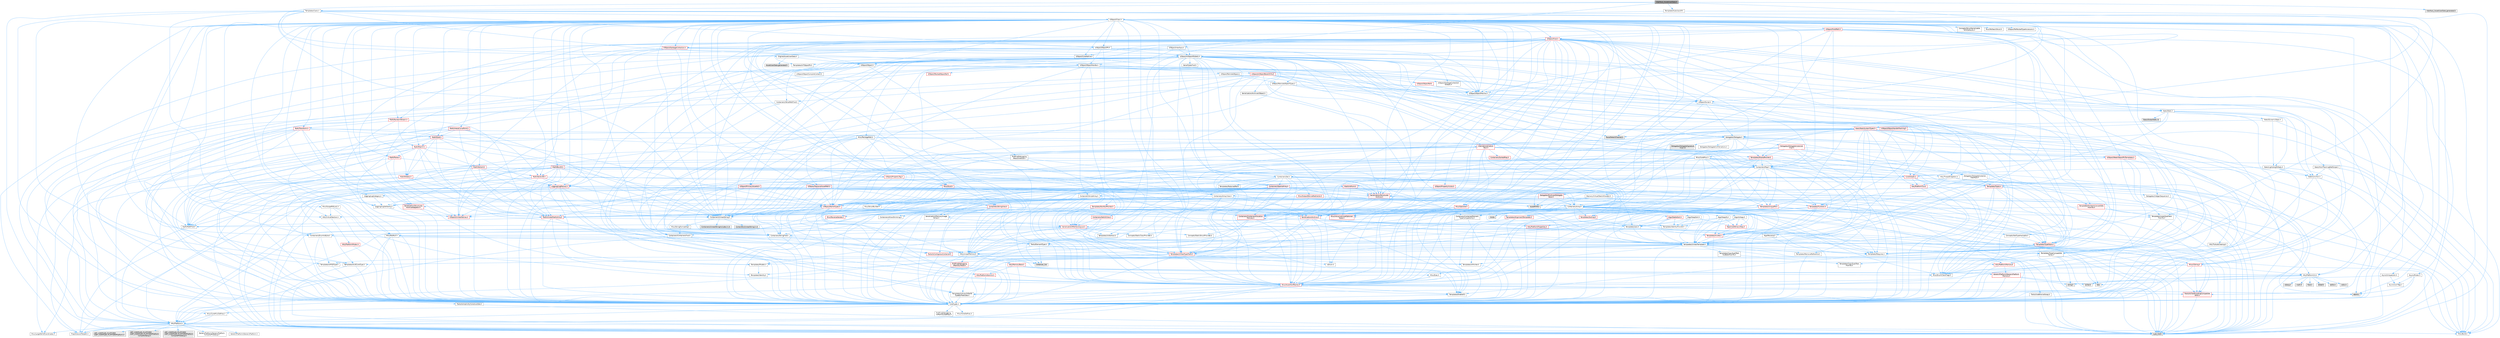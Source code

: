 digraph "Interface_AssetUserData.h"
{
 // INTERACTIVE_SVG=YES
 // LATEX_PDF_SIZE
  bgcolor="transparent";
  edge [fontname=Helvetica,fontsize=10,labelfontname=Helvetica,labelfontsize=10];
  node [fontname=Helvetica,fontsize=10,shape=box,height=0.2,width=0.4];
  Node1 [id="Node000001",label="Interface_AssetUserData.h",height=0.2,width=0.4,color="gray40", fillcolor="grey60", style="filled", fontcolor="black",tooltip=" "];
  Node1 -> Node2 [id="edge1_Node000001_Node000002",color="steelblue1",style="solid",tooltip=" "];
  Node2 [id="Node000002",label="UObject/ObjectMacros.h",height=0.2,width=0.4,color="grey40", fillcolor="white", style="filled",URL="$d8/d8d/ObjectMacros_8h.html",tooltip=" "];
  Node2 -> Node3 [id="edge2_Node000002_Node000003",color="steelblue1",style="solid",tooltip=" "];
  Node3 [id="Node000003",label="Misc/EnumClassFlags.h",height=0.2,width=0.4,color="grey40", fillcolor="white", style="filled",URL="$d8/de7/EnumClassFlags_8h.html",tooltip=" "];
  Node2 -> Node4 [id="edge3_Node000002_Node000004",color="steelblue1",style="solid",tooltip=" "];
  Node4 [id="Node000004",label="UObject/Script.h",height=0.2,width=0.4,color="grey40", fillcolor="white", style="filled",URL="$de/dc6/Script_8h.html",tooltip=" "];
  Node4 -> Node5 [id="edge4_Node000004_Node000005",color="steelblue1",style="solid",tooltip=" "];
  Node5 [id="Node000005",label="Delegates/Delegate.h",height=0.2,width=0.4,color="grey40", fillcolor="white", style="filled",URL="$d4/d80/Delegate_8h.html",tooltip=" "];
  Node5 -> Node6 [id="edge5_Node000005_Node000006",color="steelblue1",style="solid",tooltip=" "];
  Node6 [id="Node000006",label="CoreTypes.h",height=0.2,width=0.4,color="grey40", fillcolor="white", style="filled",URL="$dc/dec/CoreTypes_8h.html",tooltip=" "];
  Node6 -> Node7 [id="edge6_Node000006_Node000007",color="steelblue1",style="solid",tooltip=" "];
  Node7 [id="Node000007",label="HAL/Platform.h",height=0.2,width=0.4,color="grey40", fillcolor="white", style="filled",URL="$d9/dd0/Platform_8h.html",tooltip=" "];
  Node7 -> Node8 [id="edge7_Node000007_Node000008",color="steelblue1",style="solid",tooltip=" "];
  Node8 [id="Node000008",label="Misc/Build.h",height=0.2,width=0.4,color="grey40", fillcolor="white", style="filled",URL="$d3/dbb/Build_8h.html",tooltip=" "];
  Node7 -> Node9 [id="edge8_Node000007_Node000009",color="steelblue1",style="solid",tooltip=" "];
  Node9 [id="Node000009",label="Misc/LargeWorldCoordinates.h",height=0.2,width=0.4,color="grey40", fillcolor="white", style="filled",URL="$d2/dcb/LargeWorldCoordinates_8h.html",tooltip=" "];
  Node7 -> Node10 [id="edge9_Node000007_Node000010",color="steelblue1",style="solid",tooltip=" "];
  Node10 [id="Node000010",label="type_traits",height=0.2,width=0.4,color="grey60", fillcolor="#E0E0E0", style="filled",tooltip=" "];
  Node7 -> Node11 [id="edge10_Node000007_Node000011",color="steelblue1",style="solid",tooltip=" "];
  Node11 [id="Node000011",label="PreprocessorHelpers.h",height=0.2,width=0.4,color="grey40", fillcolor="white", style="filled",URL="$db/ddb/PreprocessorHelpers_8h.html",tooltip=" "];
  Node7 -> Node12 [id="edge11_Node000007_Node000012",color="steelblue1",style="solid",tooltip=" "];
  Node12 [id="Node000012",label="UBT_COMPILED_PLATFORM\l/UBT_COMPILED_PLATFORMPlatform\lCompilerPreSetup.h",height=0.2,width=0.4,color="grey60", fillcolor="#E0E0E0", style="filled",tooltip=" "];
  Node7 -> Node13 [id="edge12_Node000007_Node000013",color="steelblue1",style="solid",tooltip=" "];
  Node13 [id="Node000013",label="GenericPlatform/GenericPlatform\lCompilerPreSetup.h",height=0.2,width=0.4,color="grey40", fillcolor="white", style="filled",URL="$d9/dc8/GenericPlatformCompilerPreSetup_8h.html",tooltip=" "];
  Node7 -> Node14 [id="edge13_Node000007_Node000014",color="steelblue1",style="solid",tooltip=" "];
  Node14 [id="Node000014",label="GenericPlatform/GenericPlatform.h",height=0.2,width=0.4,color="grey40", fillcolor="white", style="filled",URL="$d6/d84/GenericPlatform_8h.html",tooltip=" "];
  Node7 -> Node15 [id="edge14_Node000007_Node000015",color="steelblue1",style="solid",tooltip=" "];
  Node15 [id="Node000015",label="UBT_COMPILED_PLATFORM\l/UBT_COMPILED_PLATFORMPlatform.h",height=0.2,width=0.4,color="grey60", fillcolor="#E0E0E0", style="filled",tooltip=" "];
  Node7 -> Node16 [id="edge15_Node000007_Node000016",color="steelblue1",style="solid",tooltip=" "];
  Node16 [id="Node000016",label="UBT_COMPILED_PLATFORM\l/UBT_COMPILED_PLATFORMPlatform\lCompilerSetup.h",height=0.2,width=0.4,color="grey60", fillcolor="#E0E0E0", style="filled",tooltip=" "];
  Node6 -> Node17 [id="edge16_Node000006_Node000017",color="steelblue1",style="solid",tooltip=" "];
  Node17 [id="Node000017",label="ProfilingDebugging\l/UMemoryDefines.h",height=0.2,width=0.4,color="grey40", fillcolor="white", style="filled",URL="$d2/da2/UMemoryDefines_8h.html",tooltip=" "];
  Node6 -> Node18 [id="edge17_Node000006_Node000018",color="steelblue1",style="solid",tooltip=" "];
  Node18 [id="Node000018",label="Misc/CoreMiscDefines.h",height=0.2,width=0.4,color="grey40", fillcolor="white", style="filled",URL="$da/d38/CoreMiscDefines_8h.html",tooltip=" "];
  Node18 -> Node7 [id="edge18_Node000018_Node000007",color="steelblue1",style="solid",tooltip=" "];
  Node18 -> Node11 [id="edge19_Node000018_Node000011",color="steelblue1",style="solid",tooltip=" "];
  Node6 -> Node19 [id="edge20_Node000006_Node000019",color="steelblue1",style="solid",tooltip=" "];
  Node19 [id="Node000019",label="Misc/CoreDefines.h",height=0.2,width=0.4,color="grey40", fillcolor="white", style="filled",URL="$d3/dd2/CoreDefines_8h.html",tooltip=" "];
  Node5 -> Node20 [id="edge21_Node000005_Node000020",color="steelblue1",style="solid",tooltip=" "];
  Node20 [id="Node000020",label="Misc/AssertionMacros.h",height=0.2,width=0.4,color="red", fillcolor="#FFF0F0", style="filled",URL="$d0/dfa/AssertionMacros_8h.html",tooltip=" "];
  Node20 -> Node6 [id="edge22_Node000020_Node000006",color="steelblue1",style="solid",tooltip=" "];
  Node20 -> Node7 [id="edge23_Node000020_Node000007",color="steelblue1",style="solid",tooltip=" "];
  Node20 -> Node11 [id="edge24_Node000020_Node000011",color="steelblue1",style="solid",tooltip=" "];
  Node20 -> Node56 [id="edge25_Node000020_Node000056",color="steelblue1",style="solid",tooltip=" "];
  Node56 [id="Node000056",label="Templates/EnableIf.h",height=0.2,width=0.4,color="grey40", fillcolor="white", style="filled",URL="$d7/d60/EnableIf_8h.html",tooltip=" "];
  Node56 -> Node6 [id="edge26_Node000056_Node000006",color="steelblue1",style="solid",tooltip=" "];
  Node20 -> Node57 [id="edge27_Node000020_Node000057",color="steelblue1",style="solid",tooltip=" "];
  Node57 [id="Node000057",label="Templates/IsArrayOrRefOf\lTypeByPredicate.h",height=0.2,width=0.4,color="grey40", fillcolor="white", style="filled",URL="$d6/da1/IsArrayOrRefOfTypeByPredicate_8h.html",tooltip=" "];
  Node57 -> Node6 [id="edge28_Node000057_Node000006",color="steelblue1",style="solid",tooltip=" "];
  Node20 -> Node60 [id="edge29_Node000020_Node000060",color="steelblue1",style="solid",tooltip=" "];
  Node60 [id="Node000060",label="Traits/IsCharEncodingCompatible\lWith.h",height=0.2,width=0.4,color="red", fillcolor="#FFF0F0", style="filled",URL="$df/dd1/IsCharEncodingCompatibleWith_8h.html",tooltip=" "];
  Node60 -> Node10 [id="edge30_Node000060_Node000010",color="steelblue1",style="solid",tooltip=" "];
  Node20 -> Node69 [id="edge31_Node000020_Node000069",color="steelblue1",style="solid",tooltip=" "];
  Node69 [id="Node000069",label="atomic",height=0.2,width=0.4,color="grey60", fillcolor="#E0E0E0", style="filled",tooltip=" "];
  Node5 -> Node70 [id="edge32_Node000005_Node000070",color="steelblue1",style="solid",tooltip=" "];
  Node70 [id="Node000070",label="UObject/NameTypes.h",height=0.2,width=0.4,color="red", fillcolor="#FFF0F0", style="filled",URL="$d6/d35/NameTypes_8h.html",tooltip=" "];
  Node70 -> Node6 [id="edge33_Node000070_Node000006",color="steelblue1",style="solid",tooltip=" "];
  Node70 -> Node20 [id="edge34_Node000070_Node000020",color="steelblue1",style="solid",tooltip=" "];
  Node70 -> Node71 [id="edge35_Node000070_Node000071",color="steelblue1",style="solid",tooltip=" "];
  Node71 [id="Node000071",label="HAL/UnrealMemory.h",height=0.2,width=0.4,color="grey40", fillcolor="white", style="filled",URL="$d9/d96/UnrealMemory_8h.html",tooltip=" "];
  Node71 -> Node6 [id="edge36_Node000071_Node000006",color="steelblue1",style="solid",tooltip=" "];
  Node71 -> Node72 [id="edge37_Node000071_Node000072",color="steelblue1",style="solid",tooltip=" "];
  Node72 [id="Node000072",label="GenericPlatform/GenericPlatform\lMemory.h",height=0.2,width=0.4,color="red", fillcolor="#FFF0F0", style="filled",URL="$dd/d22/GenericPlatformMemory_8h.html",tooltip=" "];
  Node72 -> Node6 [id="edge38_Node000072_Node000006",color="steelblue1",style="solid",tooltip=" "];
  Node72 -> Node42 [id="edge39_Node000072_Node000042",color="steelblue1",style="solid",tooltip=" "];
  Node42 [id="Node000042",label="string.h",height=0.2,width=0.4,color="grey60", fillcolor="#E0E0E0", style="filled",tooltip=" "];
  Node72 -> Node35 [id="edge40_Node000072_Node000035",color="steelblue1",style="solid",tooltip=" "];
  Node35 [id="Node000035",label="wchar.h",height=0.2,width=0.4,color="grey60", fillcolor="#E0E0E0", style="filled",tooltip=" "];
  Node71 -> Node75 [id="edge41_Node000071_Node000075",color="steelblue1",style="solid",tooltip=" "];
  Node75 [id="Node000075",label="HAL/MemoryBase.h",height=0.2,width=0.4,color="red", fillcolor="#FFF0F0", style="filled",URL="$d6/d9f/MemoryBase_8h.html",tooltip=" "];
  Node75 -> Node6 [id="edge42_Node000075_Node000006",color="steelblue1",style="solid",tooltip=" "];
  Node75 -> Node49 [id="edge43_Node000075_Node000049",color="steelblue1",style="solid",tooltip=" "];
  Node49 [id="Node000049",label="HAL/PlatformAtomics.h",height=0.2,width=0.4,color="red", fillcolor="#FFF0F0", style="filled",URL="$d3/d36/PlatformAtomics_8h.html",tooltip=" "];
  Node49 -> Node6 [id="edge44_Node000049_Node000006",color="steelblue1",style="solid",tooltip=" "];
  Node75 -> Node33 [id="edge45_Node000075_Node000033",color="steelblue1",style="solid",tooltip=" "];
  Node33 [id="Node000033",label="HAL/PlatformCrt.h",height=0.2,width=0.4,color="grey40", fillcolor="white", style="filled",URL="$d8/d75/PlatformCrt_8h.html",tooltip=" "];
  Node33 -> Node34 [id="edge46_Node000033_Node000034",color="steelblue1",style="solid",tooltip=" "];
  Node34 [id="Node000034",label="new",height=0.2,width=0.4,color="grey60", fillcolor="#E0E0E0", style="filled",tooltip=" "];
  Node33 -> Node35 [id="edge47_Node000033_Node000035",color="steelblue1",style="solid",tooltip=" "];
  Node33 -> Node36 [id="edge48_Node000033_Node000036",color="steelblue1",style="solid",tooltip=" "];
  Node36 [id="Node000036",label="stddef.h",height=0.2,width=0.4,color="grey60", fillcolor="#E0E0E0", style="filled",tooltip=" "];
  Node33 -> Node37 [id="edge49_Node000033_Node000037",color="steelblue1",style="solid",tooltip=" "];
  Node37 [id="Node000037",label="stdlib.h",height=0.2,width=0.4,color="grey60", fillcolor="#E0E0E0", style="filled",tooltip=" "];
  Node33 -> Node38 [id="edge50_Node000033_Node000038",color="steelblue1",style="solid",tooltip=" "];
  Node38 [id="Node000038",label="stdio.h",height=0.2,width=0.4,color="grey60", fillcolor="#E0E0E0", style="filled",tooltip=" "];
  Node33 -> Node39 [id="edge51_Node000033_Node000039",color="steelblue1",style="solid",tooltip=" "];
  Node39 [id="Node000039",label="stdarg.h",height=0.2,width=0.4,color="grey60", fillcolor="#E0E0E0", style="filled",tooltip=" "];
  Node33 -> Node40 [id="edge52_Node000033_Node000040",color="steelblue1",style="solid",tooltip=" "];
  Node40 [id="Node000040",label="math.h",height=0.2,width=0.4,color="grey60", fillcolor="#E0E0E0", style="filled",tooltip=" "];
  Node33 -> Node41 [id="edge53_Node000033_Node000041",color="steelblue1",style="solid",tooltip=" "];
  Node41 [id="Node000041",label="float.h",height=0.2,width=0.4,color="grey60", fillcolor="#E0E0E0", style="filled",tooltip=" "];
  Node33 -> Node42 [id="edge54_Node000033_Node000042",color="steelblue1",style="solid",tooltip=" "];
  Node75 -> Node76 [id="edge55_Node000075_Node000076",color="steelblue1",style="solid",tooltip=" "];
  Node76 [id="Node000076",label="Misc/Exec.h",height=0.2,width=0.4,color="grey40", fillcolor="white", style="filled",URL="$de/ddb/Exec_8h.html",tooltip=" "];
  Node76 -> Node6 [id="edge56_Node000076_Node000006",color="steelblue1",style="solid",tooltip=" "];
  Node76 -> Node20 [id="edge57_Node000076_Node000020",color="steelblue1",style="solid",tooltip=" "];
  Node71 -> Node88 [id="edge58_Node000071_Node000088",color="steelblue1",style="solid",tooltip=" "];
  Node88 [id="Node000088",label="HAL/PlatformMemory.h",height=0.2,width=0.4,color="red", fillcolor="#FFF0F0", style="filled",URL="$de/d68/PlatformMemory_8h.html",tooltip=" "];
  Node88 -> Node6 [id="edge59_Node000088_Node000006",color="steelblue1",style="solid",tooltip=" "];
  Node88 -> Node72 [id="edge60_Node000088_Node000072",color="steelblue1",style="solid",tooltip=" "];
  Node71 -> Node90 [id="edge61_Node000071_Node000090",color="steelblue1",style="solid",tooltip=" "];
  Node90 [id="Node000090",label="ProfilingDebugging\l/MemoryTrace.h",height=0.2,width=0.4,color="red", fillcolor="#FFF0F0", style="filled",URL="$da/dd7/MemoryTrace_8h.html",tooltip=" "];
  Node90 -> Node7 [id="edge62_Node000090_Node000007",color="steelblue1",style="solid",tooltip=" "];
  Node90 -> Node3 [id="edge63_Node000090_Node000003",color="steelblue1",style="solid",tooltip=" "];
  Node71 -> Node91 [id="edge64_Node000071_Node000091",color="steelblue1",style="solid",tooltip=" "];
  Node91 [id="Node000091",label="Templates/IsPointer.h",height=0.2,width=0.4,color="grey40", fillcolor="white", style="filled",URL="$d7/d05/IsPointer_8h.html",tooltip=" "];
  Node91 -> Node6 [id="edge65_Node000091_Node000006",color="steelblue1",style="solid",tooltip=" "];
  Node70 -> Node92 [id="edge66_Node000070_Node000092",color="steelblue1",style="solid",tooltip=" "];
  Node92 [id="Node000092",label="Templates/UnrealTypeTraits.h",height=0.2,width=0.4,color="red", fillcolor="#FFF0F0", style="filled",URL="$d2/d2d/UnrealTypeTraits_8h.html",tooltip=" "];
  Node92 -> Node6 [id="edge67_Node000092_Node000006",color="steelblue1",style="solid",tooltip=" "];
  Node92 -> Node91 [id="edge68_Node000092_Node000091",color="steelblue1",style="solid",tooltip=" "];
  Node92 -> Node20 [id="edge69_Node000092_Node000020",color="steelblue1",style="solid",tooltip=" "];
  Node92 -> Node56 [id="edge70_Node000092_Node000056",color="steelblue1",style="solid",tooltip=" "];
  Node92 -> Node59 [id="edge71_Node000092_Node000059",color="steelblue1",style="solid",tooltip=" "];
  Node59 [id="Node000059",label="IsEnum.h",height=0.2,width=0.4,color="grey40", fillcolor="white", style="filled",URL="$d4/de5/IsEnum_8h.html",tooltip=" "];
  Node92 -> Node94 [id="edge72_Node000092_Node000094",color="steelblue1",style="solid",tooltip=" "];
  Node94 [id="Node000094",label="Templates/Models.h",height=0.2,width=0.4,color="grey40", fillcolor="white", style="filled",URL="$d3/d0c/Models_8h.html",tooltip=" "];
  Node94 -> Node65 [id="edge73_Node000094_Node000065",color="steelblue1",style="solid",tooltip=" "];
  Node65 [id="Node000065",label="Templates/Identity.h",height=0.2,width=0.4,color="grey40", fillcolor="white", style="filled",URL="$d0/dd5/Identity_8h.html",tooltip=" "];
  Node92 -> Node95 [id="edge74_Node000092_Node000095",color="steelblue1",style="solid",tooltip=" "];
  Node95 [id="Node000095",label="Templates/IsPODType.h",height=0.2,width=0.4,color="grey40", fillcolor="white", style="filled",URL="$d7/db1/IsPODType_8h.html",tooltip=" "];
  Node95 -> Node6 [id="edge75_Node000095_Node000006",color="steelblue1",style="solid",tooltip=" "];
  Node92 -> Node96 [id="edge76_Node000092_Node000096",color="steelblue1",style="solid",tooltip=" "];
  Node96 [id="Node000096",label="Templates/IsUECoreType.h",height=0.2,width=0.4,color="grey40", fillcolor="white", style="filled",URL="$d1/db8/IsUECoreType_8h.html",tooltip=" "];
  Node96 -> Node6 [id="edge77_Node000096_Node000006",color="steelblue1",style="solid",tooltip=" "];
  Node96 -> Node10 [id="edge78_Node000096_Node000010",color="steelblue1",style="solid",tooltip=" "];
  Node70 -> Node97 [id="edge79_Node000070_Node000097",color="steelblue1",style="solid",tooltip=" "];
  Node97 [id="Node000097",label="Templates/UnrealTemplate.h",height=0.2,width=0.4,color="grey40", fillcolor="white", style="filled",URL="$d4/d24/UnrealTemplate_8h.html",tooltip=" "];
  Node97 -> Node6 [id="edge80_Node000097_Node000006",color="steelblue1",style="solid",tooltip=" "];
  Node97 -> Node91 [id="edge81_Node000097_Node000091",color="steelblue1",style="solid",tooltip=" "];
  Node97 -> Node71 [id="edge82_Node000097_Node000071",color="steelblue1",style="solid",tooltip=" "];
  Node97 -> Node98 [id="edge83_Node000097_Node000098",color="steelblue1",style="solid",tooltip=" "];
  Node98 [id="Node000098",label="Templates/CopyQualifiers\lAndRefsFromTo.h",height=0.2,width=0.4,color="grey40", fillcolor="white", style="filled",URL="$d3/db3/CopyQualifiersAndRefsFromTo_8h.html",tooltip=" "];
  Node98 -> Node99 [id="edge84_Node000098_Node000099",color="steelblue1",style="solid",tooltip=" "];
  Node99 [id="Node000099",label="Templates/CopyQualifiers\lFromTo.h",height=0.2,width=0.4,color="grey40", fillcolor="white", style="filled",URL="$d5/db4/CopyQualifiersFromTo_8h.html",tooltip=" "];
  Node97 -> Node92 [id="edge85_Node000097_Node000092",color="steelblue1",style="solid",tooltip=" "];
  Node97 -> Node100 [id="edge86_Node000097_Node000100",color="steelblue1",style="solid",tooltip=" "];
  Node100 [id="Node000100",label="Templates/RemoveReference.h",height=0.2,width=0.4,color="grey40", fillcolor="white", style="filled",URL="$da/dbe/RemoveReference_8h.html",tooltip=" "];
  Node100 -> Node6 [id="edge87_Node000100_Node000006",color="steelblue1",style="solid",tooltip=" "];
  Node97 -> Node64 [id="edge88_Node000097_Node000064",color="steelblue1",style="solid",tooltip=" "];
  Node64 [id="Node000064",label="Templates/Requires.h",height=0.2,width=0.4,color="grey40", fillcolor="white", style="filled",URL="$dc/d96/Requires_8h.html",tooltip=" "];
  Node64 -> Node56 [id="edge89_Node000064_Node000056",color="steelblue1",style="solid",tooltip=" "];
  Node64 -> Node10 [id="edge90_Node000064_Node000010",color="steelblue1",style="solid",tooltip=" "];
  Node97 -> Node101 [id="edge91_Node000097_Node000101",color="steelblue1",style="solid",tooltip=" "];
  Node101 [id="Node000101",label="Templates/TypeCompatible\lBytes.h",height=0.2,width=0.4,color="grey40", fillcolor="white", style="filled",URL="$df/d0a/TypeCompatibleBytes_8h.html",tooltip=" "];
  Node101 -> Node6 [id="edge92_Node000101_Node000006",color="steelblue1",style="solid",tooltip=" "];
  Node101 -> Node42 [id="edge93_Node000101_Node000042",color="steelblue1",style="solid",tooltip=" "];
  Node101 -> Node34 [id="edge94_Node000101_Node000034",color="steelblue1",style="solid",tooltip=" "];
  Node101 -> Node10 [id="edge95_Node000101_Node000010",color="steelblue1",style="solid",tooltip=" "];
  Node97 -> Node65 [id="edge96_Node000097_Node000065",color="steelblue1",style="solid",tooltip=" "];
  Node97 -> Node26 [id="edge97_Node000097_Node000026",color="steelblue1",style="solid",tooltip=" "];
  Node26 [id="Node000026",label="Traits/IsContiguousContainer.h",height=0.2,width=0.4,color="red", fillcolor="#FFF0F0", style="filled",URL="$d5/d3c/IsContiguousContainer_8h.html",tooltip=" "];
  Node26 -> Node6 [id="edge98_Node000026_Node000006",color="steelblue1",style="solid",tooltip=" "];
  Node26 -> Node25 [id="edge99_Node000026_Node000025",color="steelblue1",style="solid",tooltip=" "];
  Node25 [id="Node000025",label="initializer_list",height=0.2,width=0.4,color="grey60", fillcolor="#E0E0E0", style="filled",tooltip=" "];
  Node97 -> Node102 [id="edge100_Node000097_Node000102",color="steelblue1",style="solid",tooltip=" "];
  Node102 [id="Node000102",label="Traits/UseBitwiseSwap.h",height=0.2,width=0.4,color="grey40", fillcolor="white", style="filled",URL="$db/df3/UseBitwiseSwap_8h.html",tooltip=" "];
  Node102 -> Node6 [id="edge101_Node000102_Node000006",color="steelblue1",style="solid",tooltip=" "];
  Node102 -> Node10 [id="edge102_Node000102_Node000010",color="steelblue1",style="solid",tooltip=" "];
  Node97 -> Node10 [id="edge103_Node000097_Node000010",color="steelblue1",style="solid",tooltip=" "];
  Node70 -> Node103 [id="edge104_Node000070_Node000103",color="steelblue1",style="solid",tooltip=" "];
  Node103 [id="Node000103",label="Containers/UnrealString.h",height=0.2,width=0.4,color="grey40", fillcolor="white", style="filled",URL="$d5/dba/UnrealString_8h.html",tooltip=" "];
  Node103 -> Node104 [id="edge105_Node000103_Node000104",color="steelblue1",style="solid",tooltip=" "];
  Node104 [id="Node000104",label="Containers/UnrealStringIncludes.h.inl",height=0.2,width=0.4,color="grey60", fillcolor="#E0E0E0", style="filled",tooltip=" "];
  Node103 -> Node105 [id="edge106_Node000103_Node000105",color="steelblue1",style="solid",tooltip=" "];
  Node105 [id="Node000105",label="Containers/UnrealString.h.inl",height=0.2,width=0.4,color="grey60", fillcolor="#E0E0E0", style="filled",tooltip=" "];
  Node103 -> Node106 [id="edge107_Node000103_Node000106",color="steelblue1",style="solid",tooltip=" "];
  Node106 [id="Node000106",label="Misc/StringFormatArg.h",height=0.2,width=0.4,color="grey40", fillcolor="white", style="filled",URL="$d2/d16/StringFormatArg_8h.html",tooltip=" "];
  Node106 -> Node29 [id="edge108_Node000106_Node000029",color="steelblue1",style="solid",tooltip=" "];
  Node29 [id="Node000029",label="Containers/ContainersFwd.h",height=0.2,width=0.4,color="grey40", fillcolor="white", style="filled",URL="$d4/d0a/ContainersFwd_8h.html",tooltip=" "];
  Node29 -> Node7 [id="edge109_Node000029_Node000007",color="steelblue1",style="solid",tooltip=" "];
  Node29 -> Node6 [id="edge110_Node000029_Node000006",color="steelblue1",style="solid",tooltip=" "];
  Node29 -> Node26 [id="edge111_Node000029_Node000026",color="steelblue1",style="solid",tooltip=" "];
  Node70 -> Node107 [id="edge112_Node000070_Node000107",color="steelblue1",style="solid",tooltip=" "];
  Node107 [id="Node000107",label="HAL/CriticalSection.h",height=0.2,width=0.4,color="grey40", fillcolor="white", style="filled",URL="$d6/d90/CriticalSection_8h.html",tooltip=" "];
  Node107 -> Node108 [id="edge113_Node000107_Node000108",color="steelblue1",style="solid",tooltip=" "];
  Node108 [id="Node000108",label="HAL/PlatformMutex.h",height=0.2,width=0.4,color="red", fillcolor="#FFF0F0", style="filled",URL="$d9/d0b/PlatformMutex_8h.html",tooltip=" "];
  Node108 -> Node6 [id="edge114_Node000108_Node000006",color="steelblue1",style="solid",tooltip=" "];
  Node70 -> Node23 [id="edge115_Node000070_Node000023",color="steelblue1",style="solid",tooltip=" "];
  Node23 [id="Node000023",label="Containers/StringFwd.h",height=0.2,width=0.4,color="grey40", fillcolor="white", style="filled",URL="$df/d37/StringFwd_8h.html",tooltip=" "];
  Node23 -> Node6 [id="edge116_Node000023_Node000006",color="steelblue1",style="solid",tooltip=" "];
  Node23 -> Node24 [id="edge117_Node000023_Node000024",color="steelblue1",style="solid",tooltip=" "];
  Node24 [id="Node000024",label="Traits/ElementType.h",height=0.2,width=0.4,color="grey40", fillcolor="white", style="filled",URL="$d5/d4f/ElementType_8h.html",tooltip=" "];
  Node24 -> Node7 [id="edge118_Node000024_Node000007",color="steelblue1",style="solid",tooltip=" "];
  Node24 -> Node25 [id="edge119_Node000024_Node000025",color="steelblue1",style="solid",tooltip=" "];
  Node24 -> Node10 [id="edge120_Node000024_Node000010",color="steelblue1",style="solid",tooltip=" "];
  Node23 -> Node26 [id="edge121_Node000023_Node000026",color="steelblue1",style="solid",tooltip=" "];
  Node70 -> Node175 [id="edge122_Node000070_Node000175",color="steelblue1",style="solid",tooltip=" "];
  Node175 [id="Node000175",label="UObject/UnrealNames.h",height=0.2,width=0.4,color="red", fillcolor="#FFF0F0", style="filled",URL="$d8/db1/UnrealNames_8h.html",tooltip=" "];
  Node175 -> Node6 [id="edge123_Node000175_Node000006",color="steelblue1",style="solid",tooltip=" "];
  Node70 -> Node141 [id="edge124_Node000070_Node000141",color="steelblue1",style="solid",tooltip=" "];
  Node141 [id="Node000141",label="Serialization/MemoryLayout.h",height=0.2,width=0.4,color="red", fillcolor="#FFF0F0", style="filled",URL="$d7/d66/MemoryLayout_8h.html",tooltip=" "];
  Node141 -> Node142 [id="edge125_Node000141_Node000142",color="steelblue1",style="solid",tooltip=" "];
  Node142 [id="Node000142",label="Concepts/StaticClassProvider.h",height=0.2,width=0.4,color="grey40", fillcolor="white", style="filled",URL="$dd/d83/StaticClassProvider_8h.html",tooltip=" "];
  Node141 -> Node143 [id="edge126_Node000141_Node000143",color="steelblue1",style="solid",tooltip=" "];
  Node143 [id="Node000143",label="Concepts/StaticStructProvider.h",height=0.2,width=0.4,color="grey40", fillcolor="white", style="filled",URL="$d5/d77/StaticStructProvider_8h.html",tooltip=" "];
  Node141 -> Node144 [id="edge127_Node000141_Node000144",color="steelblue1",style="solid",tooltip=" "];
  Node144 [id="Node000144",label="Containers/EnumAsByte.h",height=0.2,width=0.4,color="grey40", fillcolor="white", style="filled",URL="$d6/d9a/EnumAsByte_8h.html",tooltip=" "];
  Node144 -> Node6 [id="edge128_Node000144_Node000006",color="steelblue1",style="solid",tooltip=" "];
  Node144 -> Node95 [id="edge129_Node000144_Node000095",color="steelblue1",style="solid",tooltip=" "];
  Node144 -> Node145 [id="edge130_Node000144_Node000145",color="steelblue1",style="solid",tooltip=" "];
  Node145 [id="Node000145",label="Templates/TypeHash.h",height=0.2,width=0.4,color="red", fillcolor="#FFF0F0", style="filled",URL="$d1/d62/TypeHash_8h.html",tooltip=" "];
  Node145 -> Node6 [id="edge131_Node000145_Node000006",color="steelblue1",style="solid",tooltip=" "];
  Node145 -> Node64 [id="edge132_Node000145_Node000064",color="steelblue1",style="solid",tooltip=" "];
  Node145 -> Node10 [id="edge133_Node000145_Node000010",color="steelblue1",style="solid",tooltip=" "];
  Node141 -> Node23 [id="edge134_Node000141_Node000023",color="steelblue1",style="solid",tooltip=" "];
  Node141 -> Node71 [id="edge135_Node000141_Node000071",color="steelblue1",style="solid",tooltip=" "];
  Node141 -> Node56 [id="edge136_Node000141_Node000056",color="steelblue1",style="solid",tooltip=" "];
  Node141 -> Node153 [id="edge137_Node000141_Node000153",color="steelblue1",style="solid",tooltip=" "];
  Node153 [id="Node000153",label="Templates/IsAbstract.h",height=0.2,width=0.4,color="grey40", fillcolor="white", style="filled",URL="$d8/db7/IsAbstract_8h.html",tooltip=" "];
  Node141 -> Node94 [id="edge138_Node000141_Node000094",color="steelblue1",style="solid",tooltip=" "];
  Node141 -> Node97 [id="edge139_Node000141_Node000097",color="steelblue1",style="solid",tooltip=" "];
  Node70 -> Node124 [id="edge140_Node000070_Node000124",color="steelblue1",style="solid",tooltip=" "];
  Node124 [id="Node000124",label="Misc/IntrusiveUnsetOptional\lState.h",height=0.2,width=0.4,color="red", fillcolor="#FFF0F0", style="filled",URL="$d2/d0a/IntrusiveUnsetOptionalState_8h.html",tooltip=" "];
  Node5 -> Node183 [id="edge141_Node000005_Node000183",color="steelblue1",style="solid",tooltip=" "];
  Node183 [id="Node000183",label="Templates/SharedPointer.h",height=0.2,width=0.4,color="red", fillcolor="#FFF0F0", style="filled",URL="$d2/d17/SharedPointer_8h.html",tooltip=" "];
  Node183 -> Node6 [id="edge142_Node000183_Node000006",color="steelblue1",style="solid",tooltip=" "];
  Node183 -> Node124 [id="edge143_Node000183_Node000124",color="steelblue1",style="solid",tooltip=" "];
  Node183 -> Node184 [id="edge144_Node000183_Node000184",color="steelblue1",style="solid",tooltip=" "];
  Node184 [id="Node000184",label="Templates/PointerIsConvertible\lFromTo.h",height=0.2,width=0.4,color="red", fillcolor="#FFF0F0", style="filled",URL="$d6/d65/PointerIsConvertibleFromTo_8h.html",tooltip=" "];
  Node184 -> Node6 [id="edge145_Node000184_Node000006",color="steelblue1",style="solid",tooltip=" "];
  Node184 -> Node168 [id="edge146_Node000184_Node000168",color="steelblue1",style="solid",tooltip=" "];
  Node168 [id="Node000168",label="Templates/LosesQualifiers\lFromTo.h",height=0.2,width=0.4,color="grey40", fillcolor="white", style="filled",URL="$d2/db3/LosesQualifiersFromTo_8h.html",tooltip=" "];
  Node168 -> Node99 [id="edge147_Node000168_Node000099",color="steelblue1",style="solid",tooltip=" "];
  Node168 -> Node10 [id="edge148_Node000168_Node000010",color="steelblue1",style="solid",tooltip=" "];
  Node184 -> Node10 [id="edge149_Node000184_Node000010",color="steelblue1",style="solid",tooltip=" "];
  Node183 -> Node20 [id="edge150_Node000183_Node000020",color="steelblue1",style="solid",tooltip=" "];
  Node183 -> Node71 [id="edge151_Node000183_Node000071",color="steelblue1",style="solid",tooltip=" "];
  Node183 -> Node123 [id="edge152_Node000183_Node000123",color="steelblue1",style="solid",tooltip=" "];
  Node123 [id="Node000123",label="Containers/Array.h",height=0.2,width=0.4,color="grey40", fillcolor="white", style="filled",URL="$df/dd0/Array_8h.html",tooltip=" "];
  Node123 -> Node6 [id="edge153_Node000123_Node000006",color="steelblue1",style="solid",tooltip=" "];
  Node123 -> Node20 [id="edge154_Node000123_Node000020",color="steelblue1",style="solid",tooltip=" "];
  Node123 -> Node124 [id="edge155_Node000123_Node000124",color="steelblue1",style="solid",tooltip=" "];
  Node123 -> Node126 [id="edge156_Node000123_Node000126",color="steelblue1",style="solid",tooltip=" "];
  Node126 [id="Node000126",label="Misc/ReverseIterate.h",height=0.2,width=0.4,color="red", fillcolor="#FFF0F0", style="filled",URL="$db/de3/ReverseIterate_8h.html",tooltip=" "];
  Node126 -> Node7 [id="edge157_Node000126_Node000007",color="steelblue1",style="solid",tooltip=" "];
  Node123 -> Node71 [id="edge158_Node000123_Node000071",color="steelblue1",style="solid",tooltip=" "];
  Node123 -> Node92 [id="edge159_Node000123_Node000092",color="steelblue1",style="solid",tooltip=" "];
  Node123 -> Node97 [id="edge160_Node000123_Node000097",color="steelblue1",style="solid",tooltip=" "];
  Node123 -> Node128 [id="edge161_Node000123_Node000128",color="steelblue1",style="solid",tooltip=" "];
  Node128 [id="Node000128",label="Containers/AllowShrinking.h",height=0.2,width=0.4,color="grey40", fillcolor="white", style="filled",URL="$d7/d1a/AllowShrinking_8h.html",tooltip=" "];
  Node128 -> Node6 [id="edge162_Node000128_Node000006",color="steelblue1",style="solid",tooltip=" "];
  Node123 -> Node111 [id="edge163_Node000123_Node000111",color="steelblue1",style="solid",tooltip=" "];
  Node111 [id="Node000111",label="Containers/ContainerAllocation\lPolicies.h",height=0.2,width=0.4,color="red", fillcolor="#FFF0F0", style="filled",URL="$d7/dff/ContainerAllocationPolicies_8h.html",tooltip=" "];
  Node111 -> Node6 [id="edge164_Node000111_Node000006",color="steelblue1",style="solid",tooltip=" "];
  Node111 -> Node111 [id="edge165_Node000111_Node000111",color="steelblue1",style="solid",tooltip=" "];
  Node111 -> Node71 [id="edge166_Node000111_Node000071",color="steelblue1",style="solid",tooltip=" "];
  Node111 -> Node20 [id="edge167_Node000111_Node000020",color="steelblue1",style="solid",tooltip=" "];
  Node111 -> Node101 [id="edge168_Node000111_Node000101",color="steelblue1",style="solid",tooltip=" "];
  Node111 -> Node10 [id="edge169_Node000111_Node000010",color="steelblue1",style="solid",tooltip=" "];
  Node123 -> Node129 [id="edge170_Node000123_Node000129",color="steelblue1",style="solid",tooltip=" "];
  Node129 [id="Node000129",label="Containers/ContainerElement\lTypeCompatibility.h",height=0.2,width=0.4,color="grey40", fillcolor="white", style="filled",URL="$df/ddf/ContainerElementTypeCompatibility_8h.html",tooltip=" "];
  Node129 -> Node6 [id="edge171_Node000129_Node000006",color="steelblue1",style="solid",tooltip=" "];
  Node129 -> Node92 [id="edge172_Node000129_Node000092",color="steelblue1",style="solid",tooltip=" "];
  Node123 -> Node130 [id="edge173_Node000123_Node000130",color="steelblue1",style="solid",tooltip=" "];
  Node130 [id="Node000130",label="Serialization/Archive.h",height=0.2,width=0.4,color="red", fillcolor="#FFF0F0", style="filled",URL="$d7/d3b/Archive_8h.html",tooltip=" "];
  Node130 -> Node6 [id="edge174_Node000130_Node000006",color="steelblue1",style="solid",tooltip=" "];
  Node130 -> Node131 [id="edge175_Node000130_Node000131",color="steelblue1",style="solid",tooltip=" "];
  Node131 [id="Node000131",label="HAL/PlatformProperties.h",height=0.2,width=0.4,color="red", fillcolor="#FFF0F0", style="filled",URL="$d9/db0/PlatformProperties_8h.html",tooltip=" "];
  Node131 -> Node6 [id="edge176_Node000131_Node000006",color="steelblue1",style="solid",tooltip=" "];
  Node130 -> Node30 [id="edge177_Node000130_Node000030",color="steelblue1",style="solid",tooltip=" "];
  Node30 [id="Node000030",label="Math/MathFwd.h",height=0.2,width=0.4,color="grey40", fillcolor="white", style="filled",URL="$d2/d10/MathFwd_8h.html",tooltip=" "];
  Node30 -> Node7 [id="edge178_Node000030_Node000007",color="steelblue1",style="solid",tooltip=" "];
  Node130 -> Node20 [id="edge179_Node000130_Node000020",color="steelblue1",style="solid",tooltip=" "];
  Node130 -> Node8 [id="edge180_Node000130_Node000008",color="steelblue1",style="solid",tooltip=" "];
  Node130 -> Node56 [id="edge181_Node000130_Node000056",color="steelblue1",style="solid",tooltip=" "];
  Node130 -> Node57 [id="edge182_Node000130_Node000057",color="steelblue1",style="solid",tooltip=" "];
  Node130 -> Node97 [id="edge183_Node000130_Node000097",color="steelblue1",style="solid",tooltip=" "];
  Node130 -> Node60 [id="edge184_Node000130_Node000060",color="steelblue1",style="solid",tooltip=" "];
  Node123 -> Node140 [id="edge185_Node000123_Node000140",color="steelblue1",style="solid",tooltip=" "];
  Node140 [id="Node000140",label="Serialization/MemoryImage\lWriter.h",height=0.2,width=0.4,color="grey40", fillcolor="white", style="filled",URL="$d0/d08/MemoryImageWriter_8h.html",tooltip=" "];
  Node140 -> Node6 [id="edge186_Node000140_Node000006",color="steelblue1",style="solid",tooltip=" "];
  Node140 -> Node141 [id="edge187_Node000140_Node000141",color="steelblue1",style="solid",tooltip=" "];
  Node123 -> Node154 [id="edge188_Node000123_Node000154",color="steelblue1",style="solid",tooltip=" "];
  Node154 [id="Node000154",label="Algo/Heapify.h",height=0.2,width=0.4,color="grey40", fillcolor="white", style="filled",URL="$d0/d2a/Heapify_8h.html",tooltip=" "];
  Node154 -> Node155 [id="edge189_Node000154_Node000155",color="steelblue1",style="solid",tooltip=" "];
  Node155 [id="Node000155",label="Algo/Impl/BinaryHeap.h",height=0.2,width=0.4,color="red", fillcolor="#FFF0F0", style="filled",URL="$d7/da3/Algo_2Impl_2BinaryHeap_8h.html",tooltip=" "];
  Node155 -> Node156 [id="edge190_Node000155_Node000156",color="steelblue1",style="solid",tooltip=" "];
  Node156 [id="Node000156",label="Templates/Invoke.h",height=0.2,width=0.4,color="red", fillcolor="#FFF0F0", style="filled",URL="$d7/deb/Invoke_8h.html",tooltip=" "];
  Node156 -> Node6 [id="edge191_Node000156_Node000006",color="steelblue1",style="solid",tooltip=" "];
  Node156 -> Node97 [id="edge192_Node000156_Node000097",color="steelblue1",style="solid",tooltip=" "];
  Node156 -> Node10 [id="edge193_Node000156_Node000010",color="steelblue1",style="solid",tooltip=" "];
  Node155 -> Node10 [id="edge194_Node000155_Node000010",color="steelblue1",style="solid",tooltip=" "];
  Node154 -> Node160 [id="edge195_Node000154_Node000160",color="steelblue1",style="solid",tooltip=" "];
  Node160 [id="Node000160",label="Templates/IdentityFunctor.h",height=0.2,width=0.4,color="grey40", fillcolor="white", style="filled",URL="$d7/d2e/IdentityFunctor_8h.html",tooltip=" "];
  Node160 -> Node7 [id="edge196_Node000160_Node000007",color="steelblue1",style="solid",tooltip=" "];
  Node154 -> Node156 [id="edge197_Node000154_Node000156",color="steelblue1",style="solid",tooltip=" "];
  Node154 -> Node161 [id="edge198_Node000154_Node000161",color="steelblue1",style="solid",tooltip=" "];
  Node161 [id="Node000161",label="Templates/Less.h",height=0.2,width=0.4,color="grey40", fillcolor="white", style="filled",URL="$de/dc8/Less_8h.html",tooltip=" "];
  Node161 -> Node6 [id="edge199_Node000161_Node000006",color="steelblue1",style="solid",tooltip=" "];
  Node161 -> Node97 [id="edge200_Node000161_Node000097",color="steelblue1",style="solid",tooltip=" "];
  Node154 -> Node97 [id="edge201_Node000154_Node000097",color="steelblue1",style="solid",tooltip=" "];
  Node123 -> Node162 [id="edge202_Node000123_Node000162",color="steelblue1",style="solid",tooltip=" "];
  Node162 [id="Node000162",label="Algo/HeapSort.h",height=0.2,width=0.4,color="grey40", fillcolor="white", style="filled",URL="$d3/d92/HeapSort_8h.html",tooltip=" "];
  Node162 -> Node155 [id="edge203_Node000162_Node000155",color="steelblue1",style="solid",tooltip=" "];
  Node162 -> Node160 [id="edge204_Node000162_Node000160",color="steelblue1",style="solid",tooltip=" "];
  Node162 -> Node161 [id="edge205_Node000162_Node000161",color="steelblue1",style="solid",tooltip=" "];
  Node162 -> Node97 [id="edge206_Node000162_Node000097",color="steelblue1",style="solid",tooltip=" "];
  Node123 -> Node163 [id="edge207_Node000123_Node000163",color="steelblue1",style="solid",tooltip=" "];
  Node163 [id="Node000163",label="Algo/IsHeap.h",height=0.2,width=0.4,color="grey40", fillcolor="white", style="filled",URL="$de/d32/IsHeap_8h.html",tooltip=" "];
  Node163 -> Node155 [id="edge208_Node000163_Node000155",color="steelblue1",style="solid",tooltip=" "];
  Node163 -> Node160 [id="edge209_Node000163_Node000160",color="steelblue1",style="solid",tooltip=" "];
  Node163 -> Node156 [id="edge210_Node000163_Node000156",color="steelblue1",style="solid",tooltip=" "];
  Node163 -> Node161 [id="edge211_Node000163_Node000161",color="steelblue1",style="solid",tooltip=" "];
  Node163 -> Node97 [id="edge212_Node000163_Node000097",color="steelblue1",style="solid",tooltip=" "];
  Node123 -> Node155 [id="edge213_Node000123_Node000155",color="steelblue1",style="solid",tooltip=" "];
  Node123 -> Node164 [id="edge214_Node000123_Node000164",color="steelblue1",style="solid",tooltip=" "];
  Node164 [id="Node000164",label="Algo/StableSort.h",height=0.2,width=0.4,color="red", fillcolor="#FFF0F0", style="filled",URL="$d7/d3c/StableSort_8h.html",tooltip=" "];
  Node164 -> Node160 [id="edge215_Node000164_Node000160",color="steelblue1",style="solid",tooltip=" "];
  Node164 -> Node156 [id="edge216_Node000164_Node000156",color="steelblue1",style="solid",tooltip=" "];
  Node164 -> Node161 [id="edge217_Node000164_Node000161",color="steelblue1",style="solid",tooltip=" "];
  Node164 -> Node97 [id="edge218_Node000164_Node000097",color="steelblue1",style="solid",tooltip=" "];
  Node123 -> Node167 [id="edge219_Node000123_Node000167",color="steelblue1",style="solid",tooltip=" "];
  Node167 [id="Node000167",label="Concepts/GetTypeHashable.h",height=0.2,width=0.4,color="grey40", fillcolor="white", style="filled",URL="$d3/da2/GetTypeHashable_8h.html",tooltip=" "];
  Node167 -> Node6 [id="edge220_Node000167_Node000006",color="steelblue1",style="solid",tooltip=" "];
  Node167 -> Node145 [id="edge221_Node000167_Node000145",color="steelblue1",style="solid",tooltip=" "];
  Node123 -> Node160 [id="edge222_Node000123_Node000160",color="steelblue1",style="solid",tooltip=" "];
  Node123 -> Node156 [id="edge223_Node000123_Node000156",color="steelblue1",style="solid",tooltip=" "];
  Node123 -> Node161 [id="edge224_Node000123_Node000161",color="steelblue1",style="solid",tooltip=" "];
  Node123 -> Node168 [id="edge225_Node000123_Node000168",color="steelblue1",style="solid",tooltip=" "];
  Node123 -> Node64 [id="edge226_Node000123_Node000064",color="steelblue1",style="solid",tooltip=" "];
  Node123 -> Node169 [id="edge227_Node000123_Node000169",color="steelblue1",style="solid",tooltip=" "];
  Node169 [id="Node000169",label="Templates/Sorting.h",height=0.2,width=0.4,color="red", fillcolor="#FFF0F0", style="filled",URL="$d3/d9e/Sorting_8h.html",tooltip=" "];
  Node169 -> Node6 [id="edge228_Node000169_Node000006",color="steelblue1",style="solid",tooltip=" "];
  Node169 -> Node161 [id="edge229_Node000169_Node000161",color="steelblue1",style="solid",tooltip=" "];
  Node123 -> Node173 [id="edge230_Node000123_Node000173",color="steelblue1",style="solid",tooltip=" "];
  Node173 [id="Node000173",label="Templates/AlignmentTemplates.h",height=0.2,width=0.4,color="red", fillcolor="#FFF0F0", style="filled",URL="$dd/d32/AlignmentTemplates_8h.html",tooltip=" "];
  Node173 -> Node6 [id="edge231_Node000173_Node000006",color="steelblue1",style="solid",tooltip=" "];
  Node173 -> Node91 [id="edge232_Node000173_Node000091",color="steelblue1",style="solid",tooltip=" "];
  Node123 -> Node24 [id="edge233_Node000123_Node000024",color="steelblue1",style="solid",tooltip=" "];
  Node123 -> Node119 [id="edge234_Node000123_Node000119",color="steelblue1",style="solid",tooltip=" "];
  Node119 [id="Node000119",label="limits",height=0.2,width=0.4,color="grey60", fillcolor="#E0E0E0", style="filled",tooltip=" "];
  Node123 -> Node10 [id="edge235_Node000123_Node000010",color="steelblue1",style="solid",tooltip=" "];
  Node183 -> Node185 [id="edge236_Node000183_Node000185",color="steelblue1",style="solid",tooltip=" "];
  Node185 [id="Node000185",label="Containers/Map.h",height=0.2,width=0.4,color="grey40", fillcolor="white", style="filled",URL="$df/d79/Map_8h.html",tooltip=" "];
  Node185 -> Node6 [id="edge237_Node000185_Node000006",color="steelblue1",style="solid",tooltip=" "];
  Node185 -> Node186 [id="edge238_Node000185_Node000186",color="steelblue1",style="solid",tooltip=" "];
  Node186 [id="Node000186",label="Algo/Reverse.h",height=0.2,width=0.4,color="grey40", fillcolor="white", style="filled",URL="$d5/d93/Reverse_8h.html",tooltip=" "];
  Node186 -> Node6 [id="edge239_Node000186_Node000006",color="steelblue1",style="solid",tooltip=" "];
  Node186 -> Node97 [id="edge240_Node000186_Node000097",color="steelblue1",style="solid",tooltip=" "];
  Node185 -> Node129 [id="edge241_Node000185_Node000129",color="steelblue1",style="solid",tooltip=" "];
  Node185 -> Node187 [id="edge242_Node000185_Node000187",color="steelblue1",style="solid",tooltip=" "];
  Node187 [id="Node000187",label="Containers/Set.h",height=0.2,width=0.4,color="grey40", fillcolor="white", style="filled",URL="$d4/d45/Set_8h.html",tooltip=" "];
  Node187 -> Node111 [id="edge243_Node000187_Node000111",color="steelblue1",style="solid",tooltip=" "];
  Node187 -> Node129 [id="edge244_Node000187_Node000129",color="steelblue1",style="solid",tooltip=" "];
  Node187 -> Node188 [id="edge245_Node000187_Node000188",color="steelblue1",style="solid",tooltip=" "];
  Node188 [id="Node000188",label="Containers/SetUtilities.h",height=0.2,width=0.4,color="red", fillcolor="#FFF0F0", style="filled",URL="$dc/de5/SetUtilities_8h.html",tooltip=" "];
  Node188 -> Node6 [id="edge246_Node000188_Node000006",color="steelblue1",style="solid",tooltip=" "];
  Node188 -> Node141 [id="edge247_Node000188_Node000141",color="steelblue1",style="solid",tooltip=" "];
  Node188 -> Node92 [id="edge248_Node000188_Node000092",color="steelblue1",style="solid",tooltip=" "];
  Node187 -> Node189 [id="edge249_Node000187_Node000189",color="steelblue1",style="solid",tooltip=" "];
  Node189 [id="Node000189",label="Containers/SparseArray.h",height=0.2,width=0.4,color="red", fillcolor="#FFF0F0", style="filled",URL="$d5/dbf/SparseArray_8h.html",tooltip=" "];
  Node189 -> Node6 [id="edge250_Node000189_Node000006",color="steelblue1",style="solid",tooltip=" "];
  Node189 -> Node20 [id="edge251_Node000189_Node000020",color="steelblue1",style="solid",tooltip=" "];
  Node189 -> Node71 [id="edge252_Node000189_Node000071",color="steelblue1",style="solid",tooltip=" "];
  Node189 -> Node92 [id="edge253_Node000189_Node000092",color="steelblue1",style="solid",tooltip=" "];
  Node189 -> Node97 [id="edge254_Node000189_Node000097",color="steelblue1",style="solid",tooltip=" "];
  Node189 -> Node111 [id="edge255_Node000189_Node000111",color="steelblue1",style="solid",tooltip=" "];
  Node189 -> Node161 [id="edge256_Node000189_Node000161",color="steelblue1",style="solid",tooltip=" "];
  Node189 -> Node123 [id="edge257_Node000189_Node000123",color="steelblue1",style="solid",tooltip=" "];
  Node189 -> Node172 [id="edge258_Node000189_Node000172",color="steelblue1",style="solid",tooltip=" "];
  Node172 [id="Node000172",label="Math/UnrealMathUtility.h",height=0.2,width=0.4,color="red", fillcolor="#FFF0F0", style="filled",URL="$db/db8/UnrealMathUtility_8h.html",tooltip=" "];
  Node172 -> Node6 [id="edge259_Node000172_Node000006",color="steelblue1",style="solid",tooltip=" "];
  Node172 -> Node20 [id="edge260_Node000172_Node000020",color="steelblue1",style="solid",tooltip=" "];
  Node172 -> Node30 [id="edge261_Node000172_Node000030",color="steelblue1",style="solid",tooltip=" "];
  Node172 -> Node65 [id="edge262_Node000172_Node000065",color="steelblue1",style="solid",tooltip=" "];
  Node172 -> Node64 [id="edge263_Node000172_Node000064",color="steelblue1",style="solid",tooltip=" "];
  Node189 -> Node190 [id="edge264_Node000189_Node000190",color="steelblue1",style="solid",tooltip=" "];
  Node190 [id="Node000190",label="Containers/ScriptArray.h",height=0.2,width=0.4,color="grey40", fillcolor="white", style="filled",URL="$dc/daf/ScriptArray_8h.html",tooltip=" "];
  Node190 -> Node6 [id="edge265_Node000190_Node000006",color="steelblue1",style="solid",tooltip=" "];
  Node190 -> Node20 [id="edge266_Node000190_Node000020",color="steelblue1",style="solid",tooltip=" "];
  Node190 -> Node71 [id="edge267_Node000190_Node000071",color="steelblue1",style="solid",tooltip=" "];
  Node190 -> Node128 [id="edge268_Node000190_Node000128",color="steelblue1",style="solid",tooltip=" "];
  Node190 -> Node111 [id="edge269_Node000190_Node000111",color="steelblue1",style="solid",tooltip=" "];
  Node190 -> Node123 [id="edge270_Node000190_Node000123",color="steelblue1",style="solid",tooltip=" "];
  Node190 -> Node25 [id="edge271_Node000190_Node000025",color="steelblue1",style="solid",tooltip=" "];
  Node189 -> Node192 [id="edge272_Node000189_Node000192",color="steelblue1",style="solid",tooltip=" "];
  Node192 [id="Node000192",label="Serialization/Structured\lArchive.h",height=0.2,width=0.4,color="red", fillcolor="#FFF0F0", style="filled",URL="$d9/d1e/StructuredArchive_8h.html",tooltip=" "];
  Node192 -> Node123 [id="edge273_Node000192_Node000123",color="steelblue1",style="solid",tooltip=" "];
  Node192 -> Node111 [id="edge274_Node000192_Node000111",color="steelblue1",style="solid",tooltip=" "];
  Node192 -> Node6 [id="edge275_Node000192_Node000006",color="steelblue1",style="solid",tooltip=" "];
  Node192 -> Node8 [id="edge276_Node000192_Node000008",color="steelblue1",style="solid",tooltip=" "];
  Node192 -> Node130 [id="edge277_Node000192_Node000130",color="steelblue1",style="solid",tooltip=" "];
  Node192 -> Node196 [id="edge278_Node000192_Node000196",color="steelblue1",style="solid",tooltip=" "];
  Node196 [id="Node000196",label="Serialization/Structured\lArchiveAdapters.h",height=0.2,width=0.4,color="red", fillcolor="#FFF0F0", style="filled",URL="$d3/de1/StructuredArchiveAdapters_8h.html",tooltip=" "];
  Node196 -> Node6 [id="edge279_Node000196_Node000006",color="steelblue1",style="solid",tooltip=" "];
  Node196 -> Node94 [id="edge280_Node000196_Node000094",color="steelblue1",style="solid",tooltip=" "];
  Node189 -> Node140 [id="edge281_Node000189_Node000140",color="steelblue1",style="solid",tooltip=" "];
  Node189 -> Node103 [id="edge282_Node000189_Node000103",color="steelblue1",style="solid",tooltip=" "];
  Node189 -> Node124 [id="edge283_Node000189_Node000124",color="steelblue1",style="solid",tooltip=" "];
  Node187 -> Node29 [id="edge284_Node000187_Node000029",color="steelblue1",style="solid",tooltip=" "];
  Node187 -> Node172 [id="edge285_Node000187_Node000172",color="steelblue1",style="solid",tooltip=" "];
  Node187 -> Node20 [id="edge286_Node000187_Node000020",color="steelblue1",style="solid",tooltip=" "];
  Node187 -> Node207 [id="edge287_Node000187_Node000207",color="steelblue1",style="solid",tooltip=" "];
  Node207 [id="Node000207",label="Misc/StructBuilder.h",height=0.2,width=0.4,color="grey40", fillcolor="white", style="filled",URL="$d9/db3/StructBuilder_8h.html",tooltip=" "];
  Node207 -> Node6 [id="edge288_Node000207_Node000006",color="steelblue1",style="solid",tooltip=" "];
  Node207 -> Node172 [id="edge289_Node000207_Node000172",color="steelblue1",style="solid",tooltip=" "];
  Node207 -> Node173 [id="edge290_Node000207_Node000173",color="steelblue1",style="solid",tooltip=" "];
  Node187 -> Node140 [id="edge291_Node000187_Node000140",color="steelblue1",style="solid",tooltip=" "];
  Node187 -> Node192 [id="edge292_Node000187_Node000192",color="steelblue1",style="solid",tooltip=" "];
  Node187 -> Node208 [id="edge293_Node000187_Node000208",color="steelblue1",style="solid",tooltip=" "];
  Node208 [id="Node000208",label="Templates/Function.h",height=0.2,width=0.4,color="red", fillcolor="#FFF0F0", style="filled",URL="$df/df5/Function_8h.html",tooltip=" "];
  Node208 -> Node6 [id="edge294_Node000208_Node000006",color="steelblue1",style="solid",tooltip=" "];
  Node208 -> Node20 [id="edge295_Node000208_Node000020",color="steelblue1",style="solid",tooltip=" "];
  Node208 -> Node124 [id="edge296_Node000208_Node000124",color="steelblue1",style="solid",tooltip=" "];
  Node208 -> Node71 [id="edge297_Node000208_Node000071",color="steelblue1",style="solid",tooltip=" "];
  Node208 -> Node92 [id="edge298_Node000208_Node000092",color="steelblue1",style="solid",tooltip=" "];
  Node208 -> Node156 [id="edge299_Node000208_Node000156",color="steelblue1",style="solid",tooltip=" "];
  Node208 -> Node97 [id="edge300_Node000208_Node000097",color="steelblue1",style="solid",tooltip=" "];
  Node208 -> Node64 [id="edge301_Node000208_Node000064",color="steelblue1",style="solid",tooltip=" "];
  Node208 -> Node172 [id="edge302_Node000208_Node000172",color="steelblue1",style="solid",tooltip=" "];
  Node208 -> Node34 [id="edge303_Node000208_Node000034",color="steelblue1",style="solid",tooltip=" "];
  Node208 -> Node10 [id="edge304_Node000208_Node000010",color="steelblue1",style="solid",tooltip=" "];
  Node187 -> Node210 [id="edge305_Node000187_Node000210",color="steelblue1",style="solid",tooltip=" "];
  Node210 [id="Node000210",label="Templates/RetainedRef.h",height=0.2,width=0.4,color="grey40", fillcolor="white", style="filled",URL="$d1/dac/RetainedRef_8h.html",tooltip=" "];
  Node187 -> Node169 [id="edge306_Node000187_Node000169",color="steelblue1",style="solid",tooltip=" "];
  Node187 -> Node145 [id="edge307_Node000187_Node000145",color="steelblue1",style="solid",tooltip=" "];
  Node187 -> Node97 [id="edge308_Node000187_Node000097",color="steelblue1",style="solid",tooltip=" "];
  Node187 -> Node25 [id="edge309_Node000187_Node000025",color="steelblue1",style="solid",tooltip=" "];
  Node187 -> Node10 [id="edge310_Node000187_Node000010",color="steelblue1",style="solid",tooltip=" "];
  Node185 -> Node103 [id="edge311_Node000185_Node000103",color="steelblue1",style="solid",tooltip=" "];
  Node185 -> Node20 [id="edge312_Node000185_Node000020",color="steelblue1",style="solid",tooltip=" "];
  Node185 -> Node207 [id="edge313_Node000185_Node000207",color="steelblue1",style="solid",tooltip=" "];
  Node185 -> Node208 [id="edge314_Node000185_Node000208",color="steelblue1",style="solid",tooltip=" "];
  Node185 -> Node169 [id="edge315_Node000185_Node000169",color="steelblue1",style="solid",tooltip=" "];
  Node185 -> Node211 [id="edge316_Node000185_Node000211",color="steelblue1",style="solid",tooltip=" "];
  Node211 [id="Node000211",label="Templates/Tuple.h",height=0.2,width=0.4,color="red", fillcolor="#FFF0F0", style="filled",URL="$d2/d4f/Tuple_8h.html",tooltip=" "];
  Node211 -> Node6 [id="edge317_Node000211_Node000006",color="steelblue1",style="solid",tooltip=" "];
  Node211 -> Node97 [id="edge318_Node000211_Node000097",color="steelblue1",style="solid",tooltip=" "];
  Node211 -> Node212 [id="edge319_Node000211_Node000212",color="steelblue1",style="solid",tooltip=" "];
  Node212 [id="Node000212",label="Delegates/IntegerSequence.h",height=0.2,width=0.4,color="grey40", fillcolor="white", style="filled",URL="$d2/dcc/IntegerSequence_8h.html",tooltip=" "];
  Node212 -> Node6 [id="edge320_Node000212_Node000006",color="steelblue1",style="solid",tooltip=" "];
  Node211 -> Node156 [id="edge321_Node000211_Node000156",color="steelblue1",style="solid",tooltip=" "];
  Node211 -> Node192 [id="edge322_Node000211_Node000192",color="steelblue1",style="solid",tooltip=" "];
  Node211 -> Node141 [id="edge323_Node000211_Node000141",color="steelblue1",style="solid",tooltip=" "];
  Node211 -> Node64 [id="edge324_Node000211_Node000064",color="steelblue1",style="solid",tooltip=" "];
  Node211 -> Node145 [id="edge325_Node000211_Node000145",color="steelblue1",style="solid",tooltip=" "];
  Node211 -> Node10 [id="edge326_Node000211_Node000010",color="steelblue1",style="solid",tooltip=" "];
  Node185 -> Node97 [id="edge327_Node000185_Node000097",color="steelblue1",style="solid",tooltip=" "];
  Node185 -> Node92 [id="edge328_Node000185_Node000092",color="steelblue1",style="solid",tooltip=" "];
  Node185 -> Node10 [id="edge329_Node000185_Node000010",color="steelblue1",style="solid",tooltip=" "];
  Node183 -> Node214 [id="edge330_Node000183_Node000214",color="steelblue1",style="solid",tooltip=" "];
  Node214 [id="Node000214",label="CoreGlobals.h",height=0.2,width=0.4,color="red", fillcolor="#FFF0F0", style="filled",URL="$d5/d8c/CoreGlobals_8h.html",tooltip=" "];
  Node214 -> Node103 [id="edge331_Node000214_Node000103",color="steelblue1",style="solid",tooltip=" "];
  Node214 -> Node6 [id="edge332_Node000214_Node000006",color="steelblue1",style="solid",tooltip=" "];
  Node214 -> Node215 [id="edge333_Node000214_Node000215",color="steelblue1",style="solid",tooltip=" "];
  Node215 [id="Node000215",label="HAL/PlatformTLS.h",height=0.2,width=0.4,color="red", fillcolor="#FFF0F0", style="filled",URL="$d0/def/PlatformTLS_8h.html",tooltip=" "];
  Node215 -> Node6 [id="edge334_Node000215_Node000006",color="steelblue1",style="solid",tooltip=" "];
  Node214 -> Node218 [id="edge335_Node000214_Node000218",color="steelblue1",style="solid",tooltip=" "];
  Node218 [id="Node000218",label="Logging/LogMacros.h",height=0.2,width=0.4,color="red", fillcolor="#FFF0F0", style="filled",URL="$d0/d16/LogMacros_8h.html",tooltip=" "];
  Node218 -> Node103 [id="edge336_Node000218_Node000103",color="steelblue1",style="solid",tooltip=" "];
  Node218 -> Node6 [id="edge337_Node000218_Node000006",color="steelblue1",style="solid",tooltip=" "];
  Node218 -> Node11 [id="edge338_Node000218_Node000011",color="steelblue1",style="solid",tooltip=" "];
  Node218 -> Node219 [id="edge339_Node000218_Node000219",color="steelblue1",style="solid",tooltip=" "];
  Node219 [id="Node000219",label="Logging/LogCategory.h",height=0.2,width=0.4,color="grey40", fillcolor="white", style="filled",URL="$d9/d36/LogCategory_8h.html",tooltip=" "];
  Node219 -> Node6 [id="edge340_Node000219_Node000006",color="steelblue1",style="solid",tooltip=" "];
  Node219 -> Node78 [id="edge341_Node000219_Node000078",color="steelblue1",style="solid",tooltip=" "];
  Node78 [id="Node000078",label="Logging/LogVerbosity.h",height=0.2,width=0.4,color="grey40", fillcolor="white", style="filled",URL="$d2/d8f/LogVerbosity_8h.html",tooltip=" "];
  Node78 -> Node6 [id="edge342_Node000078_Node000006",color="steelblue1",style="solid",tooltip=" "];
  Node219 -> Node70 [id="edge343_Node000219_Node000070",color="steelblue1",style="solid",tooltip=" "];
  Node218 -> Node78 [id="edge344_Node000218_Node000078",color="steelblue1",style="solid",tooltip=" "];
  Node218 -> Node20 [id="edge345_Node000218_Node000020",color="steelblue1",style="solid",tooltip=" "];
  Node218 -> Node8 [id="edge346_Node000218_Node000008",color="steelblue1",style="solid",tooltip=" "];
  Node218 -> Node56 [id="edge347_Node000218_Node000056",color="steelblue1",style="solid",tooltip=" "];
  Node218 -> Node57 [id="edge348_Node000218_Node000057",color="steelblue1",style="solid",tooltip=" "];
  Node218 -> Node60 [id="edge349_Node000218_Node000060",color="steelblue1",style="solid",tooltip=" "];
  Node218 -> Node10 [id="edge350_Node000218_Node000010",color="steelblue1",style="solid",tooltip=" "];
  Node214 -> Node8 [id="edge351_Node000214_Node000008",color="steelblue1",style="solid",tooltip=" "];
  Node214 -> Node3 [id="edge352_Node000214_Node000003",color="steelblue1",style="solid",tooltip=" "];
  Node214 -> Node70 [id="edge353_Node000214_Node000070",color="steelblue1",style="solid",tooltip=" "];
  Node214 -> Node69 [id="edge354_Node000214_Node000069",color="steelblue1",style="solid",tooltip=" "];
  Node5 -> Node226 [id="edge355_Node000005_Node000226",color="steelblue1",style="solid",tooltip=" "];
  Node226 [id="Node000226",label="UObject/WeakObjectPtrTemplates.h",height=0.2,width=0.4,color="red", fillcolor="#FFF0F0", style="filled",URL="$d8/d3b/WeakObjectPtrTemplates_8h.html",tooltip=" "];
  Node226 -> Node6 [id="edge356_Node000226_Node000006",color="steelblue1",style="solid",tooltip=" "];
  Node226 -> Node168 [id="edge357_Node000226_Node000168",color="steelblue1",style="solid",tooltip=" "];
  Node226 -> Node64 [id="edge358_Node000226_Node000064",color="steelblue1",style="solid",tooltip=" "];
  Node226 -> Node185 [id="edge359_Node000226_Node000185",color="steelblue1",style="solid",tooltip=" "];
  Node226 -> Node10 [id="edge360_Node000226_Node000010",color="steelblue1",style="solid",tooltip=" "];
  Node5 -> Node229 [id="edge361_Node000005_Node000229",color="steelblue1",style="solid",tooltip=" "];
  Node229 [id="Node000229",label="Delegates/MulticastDelegate\lBase.h",height=0.2,width=0.4,color="red", fillcolor="#FFF0F0", style="filled",URL="$db/d16/MulticastDelegateBase_8h.html",tooltip=" "];
  Node229 -> Node224 [id="edge362_Node000229_Node000224",color="steelblue1",style="solid",tooltip=" "];
  Node224 [id="Node000224",label="AutoRTFM.h",height=0.2,width=0.4,color="grey60", fillcolor="#E0E0E0", style="filled",tooltip=" "];
  Node229 -> Node6 [id="edge363_Node000229_Node000006",color="steelblue1",style="solid",tooltip=" "];
  Node229 -> Node111 [id="edge364_Node000229_Node000111",color="steelblue1",style="solid",tooltip=" "];
  Node229 -> Node123 [id="edge365_Node000229_Node000123",color="steelblue1",style="solid",tooltip=" "];
  Node229 -> Node172 [id="edge366_Node000229_Node000172",color="steelblue1",style="solid",tooltip=" "];
  Node5 -> Node212 [id="edge367_Node000005_Node000212",color="steelblue1",style="solid",tooltip=" "];
  Node5 -> Node224 [id="edge368_Node000005_Node000224",color="steelblue1",style="solid",tooltip=" "];
  Node5 -> Node240 [id="edge369_Node000005_Node000240",color="steelblue1",style="solid",tooltip=" "];
  Node240 [id="Node000240",label="Delegates/DelegateInstance\lInterface.h",height=0.2,width=0.4,color="grey40", fillcolor="white", style="filled",URL="$de/d82/DelegateInstanceInterface_8h.html",tooltip=" "];
  Node240 -> Node20 [id="edge370_Node000240_Node000020",color="steelblue1",style="solid",tooltip=" "];
  Node240 -> Node101 [id="edge371_Node000240_Node000101",color="steelblue1",style="solid",tooltip=" "];
  Node240 -> Node211 [id="edge372_Node000240_Node000211",color="steelblue1",style="solid",tooltip=" "];
  Node5 -> Node241 [id="edge373_Node000005_Node000241",color="steelblue1",style="solid",tooltip=" "];
  Node241 [id="Node000241",label="Delegates/DelegateInstances\lImpl.h",height=0.2,width=0.4,color="red", fillcolor="#FFF0F0", style="filled",URL="$d5/dc6/DelegateInstancesImpl_8h.html",tooltip=" "];
  Node241 -> Node6 [id="edge374_Node000241_Node000006",color="steelblue1",style="solid",tooltip=" "];
  Node241 -> Node240 [id="edge375_Node000241_Node000240",color="steelblue1",style="solid",tooltip=" "];
  Node241 -> Node20 [id="edge376_Node000241_Node000020",color="steelblue1",style="solid",tooltip=" "];
  Node241 -> Node100 [id="edge377_Node000241_Node000100",color="steelblue1",style="solid",tooltip=" "];
  Node241 -> Node183 [id="edge378_Node000241_Node000183",color="steelblue1",style="solid",tooltip=" "];
  Node241 -> Node211 [id="edge379_Node000241_Node000211",color="steelblue1",style="solid",tooltip=" "];
  Node241 -> Node92 [id="edge380_Node000241_Node000092",color="steelblue1",style="solid",tooltip=" "];
  Node241 -> Node70 [id="edge381_Node000241_Node000070",color="steelblue1",style="solid",tooltip=" "];
  Node241 -> Node226 [id="edge382_Node000241_Node000226",color="steelblue1",style="solid",tooltip=" "];
  Node5 -> Node242 [id="edge383_Node000005_Node000242",color="steelblue1",style="solid",tooltip=" "];
  Node242 [id="Node000242",label="Delegates/DelegateSignature\lImpl.inl",height=0.2,width=0.4,color="grey60", fillcolor="#E0E0E0", style="filled",tooltip=" "];
  Node5 -> Node243 [id="edge384_Node000005_Node000243",color="steelblue1",style="solid",tooltip=" "];
  Node243 [id="Node000243",label="Delegates/DelegateCombinations.h",height=0.2,width=0.4,color="grey40", fillcolor="white", style="filled",URL="$d3/d23/DelegateCombinations_8h.html",tooltip=" "];
  Node4 -> Node244 [id="edge385_Node000004_Node000244",color="steelblue1",style="solid",tooltip=" "];
  Node244 [id="Node000244",label="HAL/ThreadSingleton.h",height=0.2,width=0.4,color="grey40", fillcolor="white", style="filled",URL="$d0/dd5/ThreadSingleton_8h.html",tooltip=" "];
  Node244 -> Node6 [id="edge386_Node000244_Node000006",color="steelblue1",style="solid",tooltip=" "];
  Node244 -> Node208 [id="edge387_Node000244_Node000208",color="steelblue1",style="solid",tooltip=" "];
  Node244 -> Node215 [id="edge388_Node000244_Node000215",color="steelblue1",style="solid",tooltip=" "];
  Node244 -> Node245 [id="edge389_Node000244_Node000245",color="steelblue1",style="solid",tooltip=" "];
  Node245 [id="Node000245",label="HAL/TlsAutoCleanup.h",height=0.2,width=0.4,color="grey40", fillcolor="white", style="filled",URL="$db/d12/TlsAutoCleanup_8h.html",tooltip=" "];
  Node245 -> Node6 [id="edge390_Node000245_Node000006",color="steelblue1",style="solid",tooltip=" "];
  Node4 -> Node246 [id="edge391_Node000004_Node000246",color="steelblue1",style="solid",tooltip=" "];
  Node246 [id="Node000246",label="Stats/Stats.h",height=0.2,width=0.4,color="grey40", fillcolor="white", style="filled",URL="$dc/d09/Stats_8h.html",tooltip=" "];
  Node246 -> Node214 [id="edge392_Node000246_Node000214",color="steelblue1",style="solid",tooltip=" "];
  Node246 -> Node6 [id="edge393_Node000246_Node000006",color="steelblue1",style="solid",tooltip=" "];
  Node246 -> Node247 [id="edge394_Node000246_Node000247",color="steelblue1",style="solid",tooltip=" "];
  Node247 [id="Node000247",label="StatsCommon.h",height=0.2,width=0.4,color="grey40", fillcolor="white", style="filled",URL="$df/d16/StatsCommon_8h.html",tooltip=" "];
  Node247 -> Node6 [id="edge395_Node000247_Node000006",color="steelblue1",style="solid",tooltip=" "];
  Node247 -> Node8 [id="edge396_Node000247_Node000008",color="steelblue1",style="solid",tooltip=" "];
  Node247 -> Node3 [id="edge397_Node000247_Node000003",color="steelblue1",style="solid",tooltip=" "];
  Node246 -> Node248 [id="edge398_Node000246_Node000248",color="steelblue1",style="solid",tooltip=" "];
  Node248 [id="Node000248",label="Stats/DynamicStats.h",height=0.2,width=0.4,color="grey40", fillcolor="white", style="filled",URL="$dc/d24/DynamicStats_8h.html",tooltip=" "];
  Node248 -> Node8 [id="edge399_Node000248_Node000008",color="steelblue1",style="solid",tooltip=" "];
  Node248 -> Node249 [id="edge400_Node000248_Node000249",color="steelblue1",style="solid",tooltip=" "];
  Node249 [id="Node000249",label="Stats/LightweightStats.h",height=0.2,width=0.4,color="grey40", fillcolor="white", style="filled",URL="$d5/d66/LightweightStats_8h.html",tooltip=" "];
  Node249 -> Node6 [id="edge401_Node000249_Node000006",color="steelblue1",style="solid",tooltip=" "];
  Node249 -> Node214 [id="edge402_Node000249_Node000214",color="steelblue1",style="solid",tooltip=" "];
  Node249 -> Node8 [id="edge403_Node000249_Node000008",color="steelblue1",style="solid",tooltip=" "];
  Node249 -> Node247 [id="edge404_Node000249_Node000247",color="steelblue1",style="solid",tooltip=" "];
  Node248 -> Node250 [id="edge405_Node000248_Node000250",color="steelblue1",style="solid",tooltip=" "];
  Node250 [id="Node000250",label="Stats/StatsSystemTypes.h",height=0.2,width=0.4,color="red", fillcolor="#FFF0F0", style="filled",URL="$d1/d5a/StatsSystemTypes_8h.html",tooltip=" "];
  Node250 -> Node8 [id="edge406_Node000250_Node000008",color="steelblue1",style="solid",tooltip=" "];
  Node250 -> Node18 [id="edge407_Node000250_Node000018",color="steelblue1",style="solid",tooltip=" "];
  Node250 -> Node123 [id="edge408_Node000250_Node000123",color="steelblue1",style="solid",tooltip=" "];
  Node250 -> Node111 [id="edge409_Node000250_Node000111",color="steelblue1",style="solid",tooltip=" "];
  Node250 -> Node103 [id="edge410_Node000250_Node000103",color="steelblue1",style="solid",tooltip=" "];
  Node250 -> Node214 [id="edge411_Node000250_Node000214",color="steelblue1",style="solid",tooltip=" "];
  Node250 -> Node6 [id="edge412_Node000250_Node000006",color="steelblue1",style="solid",tooltip=" "];
  Node250 -> Node5 [id="edge413_Node000250_Node000005",color="steelblue1",style="solid",tooltip=" "];
  Node250 -> Node33 [id="edge414_Node000250_Node000033",color="steelblue1",style="solid",tooltip=" "];
  Node250 -> Node88 [id="edge415_Node000250_Node000088",color="steelblue1",style="solid",tooltip=" "];
  Node250 -> Node215 [id="edge416_Node000250_Node000215",color="steelblue1",style="solid",tooltip=" "];
  Node250 -> Node71 [id="edge417_Node000250_Node000071",color="steelblue1",style="solid",tooltip=" "];
  Node250 -> Node20 [id="edge418_Node000250_Node000020",color="steelblue1",style="solid",tooltip=" "];
  Node250 -> Node147 [id="edge419_Node000250_Node000147",color="steelblue1",style="solid",tooltip=" "];
  Node147 [id="Node000147",label="Misc/CString.h",height=0.2,width=0.4,color="red", fillcolor="#FFF0F0", style="filled",URL="$d2/d49/CString_8h.html",tooltip=" "];
  Node147 -> Node6 [id="edge420_Node000147_Node000006",color="steelblue1",style="solid",tooltip=" "];
  Node147 -> Node33 [id="edge421_Node000147_Node000033",color="steelblue1",style="solid",tooltip=" "];
  Node147 -> Node20 [id="edge422_Node000147_Node000020",color="steelblue1",style="solid",tooltip=" "];
  Node147 -> Node57 [id="edge423_Node000147_Node000057",color="steelblue1",style="solid",tooltip=" "];
  Node147 -> Node60 [id="edge424_Node000147_Node000060",color="steelblue1",style="solid",tooltip=" "];
  Node250 -> Node3 [id="edge425_Node000250_Node000003",color="steelblue1",style="solid",tooltip=" "];
  Node250 -> Node247 [id="edge426_Node000250_Node000247",color="steelblue1",style="solid",tooltip=" "];
  Node250 -> Node183 [id="edge427_Node000250_Node000183",color="steelblue1",style="solid",tooltip=" "];
  Node250 -> Node101 [id="edge428_Node000250_Node000101",color="steelblue1",style="solid",tooltip=" "];
  Node250 -> Node204 [id="edge429_Node000250_Node000204",color="steelblue1",style="solid",tooltip=" "];
  Node204 [id="Node000204",label="Templates/UniquePtr.h",height=0.2,width=0.4,color="red", fillcolor="#FFF0F0", style="filled",URL="$de/d1a/UniquePtr_8h.html",tooltip=" "];
  Node204 -> Node6 [id="edge430_Node000204_Node000006",color="steelblue1",style="solid",tooltip=" "];
  Node204 -> Node97 [id="edge431_Node000204_Node000097",color="steelblue1",style="solid",tooltip=" "];
  Node204 -> Node64 [id="edge432_Node000204_Node000064",color="steelblue1",style="solid",tooltip=" "];
  Node204 -> Node141 [id="edge433_Node000204_Node000141",color="steelblue1",style="solid",tooltip=" "];
  Node204 -> Node10 [id="edge434_Node000204_Node000010",color="steelblue1",style="solid",tooltip=" "];
  Node250 -> Node97 [id="edge435_Node000250_Node000097",color="steelblue1",style="solid",tooltip=" "];
  Node250 -> Node53 [id="edge436_Node000250_Node000053",color="steelblue1",style="solid",tooltip=" "];
  Node53 [id="Node000053",label="Trace/Detail/Channel.h",height=0.2,width=0.4,color="grey60", fillcolor="#E0E0E0", style="filled",tooltip=" "];
  Node250 -> Node70 [id="edge437_Node000250_Node000070",color="steelblue1",style="solid",tooltip=" "];
  Node250 -> Node175 [id="edge438_Node000250_Node000175",color="steelblue1",style="solid",tooltip=" "];
  Node246 -> Node270 [id="edge439_Node000246_Node000270",color="steelblue1",style="solid",tooltip=" "];
  Node270 [id="Node000270",label="Stats/HitchTrackingStatScope.h",height=0.2,width=0.4,color="grey40", fillcolor="white", style="filled",URL="$d2/d93/HitchTrackingStatScope_8h.html",tooltip=" "];
  Node270 -> Node6 [id="edge440_Node000270_Node000006",color="steelblue1",style="solid",tooltip=" "];
  Node270 -> Node8 [id="edge441_Node000270_Node000008",color="steelblue1",style="solid",tooltip=" "];
  Node270 -> Node247 [id="edge442_Node000270_Node000247",color="steelblue1",style="solid",tooltip=" "];
  Node246 -> Node249 [id="edge443_Node000246_Node000249",color="steelblue1",style="solid",tooltip=" "];
  Node246 -> Node250 [id="edge444_Node000246_Node000250",color="steelblue1",style="solid",tooltip=" "];
  Node246 -> Node271 [id="edge445_Node000246_Node000271",color="steelblue1",style="solid",tooltip=" "];
  Node271 [id="Node000271",label="Stats/GlobalStats.inl",height=0.2,width=0.4,color="grey60", fillcolor="#E0E0E0", style="filled",tooltip=" "];
  Node4 -> Node3 [id="edge446_Node000004_Node000003",color="steelblue1",style="solid",tooltip=" "];
  Node4 -> Node272 [id="edge447_Node000004_Node000272",color="steelblue1",style="solid",tooltip=" "];
  Node272 [id="Node000272",label="Misc/CoreMisc.h",height=0.2,width=0.4,color="grey40", fillcolor="white", style="filled",URL="$d8/d97/CoreMisc_8h.html",tooltip=" "];
  Node272 -> Node123 [id="edge448_Node000272_Node000123",color="steelblue1",style="solid",tooltip=" "];
  Node272 -> Node111 [id="edge449_Node000272_Node000111",color="steelblue1",style="solid",tooltip=" "];
  Node272 -> Node185 [id="edge450_Node000272_Node000185",color="steelblue1",style="solid",tooltip=" "];
  Node272 -> Node103 [id="edge451_Node000272_Node000103",color="steelblue1",style="solid",tooltip=" "];
  Node272 -> Node214 [id="edge452_Node000272_Node000214",color="steelblue1",style="solid",tooltip=" "];
  Node272 -> Node6 [id="edge453_Node000272_Node000006",color="steelblue1",style="solid",tooltip=" "];
  Node272 -> Node131 [id="edge454_Node000272_Node000131",color="steelblue1",style="solid",tooltip=" "];
  Node272 -> Node244 [id="edge455_Node000272_Node000244",color="steelblue1",style="solid",tooltip=" "];
  Node272 -> Node78 [id="edge456_Node000272_Node000078",color="steelblue1",style="solid",tooltip=" "];
  Node272 -> Node273 [id="edge457_Node000272_Node000273",color="steelblue1",style="solid",tooltip=" "];
  Node273 [id="Node000273",label="Math/IntPoint.h",height=0.2,width=0.4,color="red", fillcolor="#FFF0F0", style="filled",URL="$d3/df7/IntPoint_8h.html",tooltip=" "];
  Node273 -> Node6 [id="edge458_Node000273_Node000006",color="steelblue1",style="solid",tooltip=" "];
  Node273 -> Node20 [id="edge459_Node000273_Node000020",color="steelblue1",style="solid",tooltip=" "];
  Node273 -> Node30 [id="edge460_Node000273_Node000030",color="steelblue1",style="solid",tooltip=" "];
  Node273 -> Node172 [id="edge461_Node000273_Node000172",color="steelblue1",style="solid",tooltip=" "];
  Node273 -> Node103 [id="edge462_Node000273_Node000103",color="steelblue1",style="solid",tooltip=" "];
  Node273 -> Node192 [id="edge463_Node000273_Node000192",color="steelblue1",style="solid",tooltip=" "];
  Node273 -> Node145 [id="edge464_Node000273_Node000145",color="steelblue1",style="solid",tooltip=" "];
  Node272 -> Node8 [id="edge465_Node000272_Node000008",color="steelblue1",style="solid",tooltip=" "];
  Node272 -> Node76 [id="edge466_Node000272_Node000076",color="steelblue1",style="solid",tooltip=" "];
  Node272 -> Node208 [id="edge467_Node000272_Node000208",color="steelblue1",style="solid",tooltip=" "];
  Node272 -> Node70 [id="edge468_Node000272_Node000070",color="steelblue1",style="solid",tooltip=" "];
  Node4 -> Node275 [id="edge469_Node000004_Node000275",color="steelblue1",style="solid",tooltip=" "];
  Node275 [id="Node000275",label="Memory/VirtualStackAllocator.h",height=0.2,width=0.4,color="grey40", fillcolor="white", style="filled",URL="$d0/d0c/VirtualStackAllocator_8h.html",tooltip=" "];
  Node275 -> Node7 [id="edge470_Node000275_Node000007",color="steelblue1",style="solid",tooltip=" "];
  Node275 -> Node33 [id="edge471_Node000275_Node000033",color="steelblue1",style="solid",tooltip=" "];
  Node275 -> Node88 [id="edge472_Node000275_Node000088",color="steelblue1",style="solid",tooltip=" "];
  Node275 -> Node20 [id="edge473_Node000275_Node000020",color="steelblue1",style="solid",tooltip=" "];
  Node275 -> Node224 [id="edge474_Node000275_Node000224",color="steelblue1",style="solid",tooltip=" "];
  Node1 -> Node276 [id="edge475_Node000001_Node000276",color="steelblue1",style="solid",tooltip=" "];
  Node276 [id="Node000276",label="Templates/SubclassOf.h",height=0.2,width=0.4,color="grey40", fillcolor="white", style="filled",URL="$d5/db4/SubclassOf_8h.html",tooltip=" "];
  Node276 -> Node277 [id="edge476_Node000276_Node000277",color="steelblue1",style="solid",tooltip=" "];
  Node277 [id="Node000277",label="UObject/Class.h",height=0.2,width=0.4,color="grey40", fillcolor="white", style="filled",URL="$d4/d05/Class_8h.html",tooltip=" "];
  Node277 -> Node167 [id="edge477_Node000277_Node000167",color="steelblue1",style="solid",tooltip=" "];
  Node277 -> Node142 [id="edge478_Node000277_Node000142",color="steelblue1",style="solid",tooltip=" "];
  Node277 -> Node143 [id="edge479_Node000277_Node000143",color="steelblue1",style="solid",tooltip=" "];
  Node277 -> Node278 [id="edge480_Node000277_Node000278",color="steelblue1",style="solid",tooltip=" "];
  Node278 [id="Node000278",label="Concepts/StructSerializable\lWithDefaults.h",height=0.2,width=0.4,color="grey40", fillcolor="white", style="filled",URL="$d5/ddc/StructSerializableWithDefaults_8h.html",tooltip=" "];
  Node277 -> Node123 [id="edge481_Node000277_Node000123",color="steelblue1",style="solid",tooltip=" "];
  Node277 -> Node144 [id="edge482_Node000277_Node000144",color="steelblue1",style="solid",tooltip=" "];
  Node277 -> Node185 [id="edge483_Node000277_Node000185",color="steelblue1",style="solid",tooltip=" "];
  Node277 -> Node187 [id="edge484_Node000277_Node000187",color="steelblue1",style="solid",tooltip=" "];
  Node277 -> Node23 [id="edge485_Node000277_Node000023",color="steelblue1",style="solid",tooltip=" "];
  Node277 -> Node103 [id="edge486_Node000277_Node000103",color="steelblue1",style="solid",tooltip=" "];
  Node277 -> Node6 [id="edge487_Node000277_Node000006",color="steelblue1",style="solid",tooltip=" "];
  Node277 -> Node279 [id="edge488_Node000277_Node000279",color="steelblue1",style="solid",tooltip=" "];
  Node279 [id="Node000279",label="Async/Mutex.h",height=0.2,width=0.4,color="grey40", fillcolor="white", style="filled",URL="$de/db1/Mutex_8h.html",tooltip=" "];
  Node279 -> Node280 [id="edge489_Node000279_Node000280",color="steelblue1",style="solid",tooltip=" "];
  Node280 [id="Node000280",label="Async/LockTags.h",height=0.2,width=0.4,color="grey40", fillcolor="white", style="filled",URL="$d6/d40/LockTags_8h.html",tooltip=" "];
  Node279 -> Node6 [id="edge490_Node000279_Node000006",color="steelblue1",style="solid",tooltip=" "];
  Node279 -> Node69 [id="edge491_Node000279_Node000069",color="steelblue1",style="solid",tooltip=" "];
  Node277 -> Node281 [id="edge492_Node000277_Node000281",color="steelblue1",style="solid",tooltip=" "];
  Node281 [id="Node000281",label="Async/UniqueLock.h",height=0.2,width=0.4,color="grey40", fillcolor="white", style="filled",URL="$da/dc6/UniqueLock_8h.html",tooltip=" "];
  Node281 -> Node280 [id="edge493_Node000281_Node000280",color="steelblue1",style="solid",tooltip=" "];
  Node281 -> Node20 [id="edge494_Node000281_Node000020",color="steelblue1",style="solid",tooltip=" "];
  Node277 -> Node107 [id="edge495_Node000277_Node000107",color="steelblue1",style="solid",tooltip=" "];
  Node277 -> Node33 [id="edge496_Node000277_Node000033",color="steelblue1",style="solid",tooltip=" "];
  Node277 -> Node71 [id="edge497_Node000277_Node000071",color="steelblue1",style="solid",tooltip=" "];
  Node277 -> Node282 [id="edge498_Node000277_Node000282",color="steelblue1",style="solid",tooltip=" "];
  Node282 [id="Node000282",label="Internationalization\l/Text.h",height=0.2,width=0.4,color="red", fillcolor="#FFF0F0", style="filled",URL="$d6/d35/Text_8h.html",tooltip=" "];
  Node282 -> Node6 [id="edge499_Node000282_Node000006",color="steelblue1",style="solid",tooltip=" "];
  Node282 -> Node49 [id="edge500_Node000282_Node000049",color="steelblue1",style="solid",tooltip=" "];
  Node282 -> Node20 [id="edge501_Node000282_Node000020",color="steelblue1",style="solid",tooltip=" "];
  Node282 -> Node3 [id="edge502_Node000282_Node000003",color="steelblue1",style="solid",tooltip=" "];
  Node282 -> Node92 [id="edge503_Node000282_Node000092",color="steelblue1",style="solid",tooltip=" "];
  Node282 -> Node123 [id="edge504_Node000282_Node000123",color="steelblue1",style="solid",tooltip=" "];
  Node282 -> Node103 [id="edge505_Node000282_Node000103",color="steelblue1",style="solid",tooltip=" "];
  Node282 -> Node283 [id="edge506_Node000282_Node000283",color="steelblue1",style="solid",tooltip=" "];
  Node283 [id="Node000283",label="Containers/SortedMap.h",height=0.2,width=0.4,color="red", fillcolor="#FFF0F0", style="filled",URL="$d1/dcf/SortedMap_8h.html",tooltip=" "];
  Node283 -> Node185 [id="edge507_Node000283_Node000185",color="steelblue1",style="solid",tooltip=" "];
  Node283 -> Node70 [id="edge508_Node000283_Node000070",color="steelblue1",style="solid",tooltip=" "];
  Node282 -> Node144 [id="edge509_Node000282_Node000144",color="steelblue1",style="solid",tooltip=" "];
  Node282 -> Node183 [id="edge510_Node000282_Node000183",color="steelblue1",style="solid",tooltip=" "];
  Node282 -> Node200 [id="edge511_Node000282_Node000200",color="steelblue1",style="solid",tooltip=" "];
  Node200 [id="Node000200",label="Misc/Optional.h",height=0.2,width=0.4,color="red", fillcolor="#FFF0F0", style="filled",URL="$d2/dae/Optional_8h.html",tooltip=" "];
  Node200 -> Node6 [id="edge512_Node000200_Node000006",color="steelblue1",style="solid",tooltip=" "];
  Node200 -> Node20 [id="edge513_Node000200_Node000020",color="steelblue1",style="solid",tooltip=" "];
  Node200 -> Node124 [id="edge514_Node000200_Node000124",color="steelblue1",style="solid",tooltip=" "];
  Node200 -> Node97 [id="edge515_Node000200_Node000097",color="steelblue1",style="solid",tooltip=" "];
  Node200 -> Node130 [id="edge516_Node000200_Node000130",color="steelblue1",style="solid",tooltip=" "];
  Node282 -> Node204 [id="edge517_Node000282_Node000204",color="steelblue1",style="solid",tooltip=" "];
  Node282 -> Node64 [id="edge518_Node000282_Node000064",color="steelblue1",style="solid",tooltip=" "];
  Node282 -> Node10 [id="edge519_Node000282_Node000010",color="steelblue1",style="solid",tooltip=" "];
  Node277 -> Node219 [id="edge520_Node000277_Node000219",color="steelblue1",style="solid",tooltip=" "];
  Node277 -> Node218 [id="edge521_Node000277_Node000218",color="steelblue1",style="solid",tooltip=" "];
  Node277 -> Node78 [id="edge522_Node000277_Node000078",color="steelblue1",style="solid",tooltip=" "];
  Node277 -> Node296 [id="edge523_Node000277_Node000296",color="steelblue1",style="solid",tooltip=" "];
  Node296 [id="Node000296",label="Math/Box2D.h",height=0.2,width=0.4,color="red", fillcolor="#FFF0F0", style="filled",URL="$d3/d1c/Box2D_8h.html",tooltip=" "];
  Node296 -> Node123 [id="edge524_Node000296_Node000123",color="steelblue1",style="solid",tooltip=" "];
  Node296 -> Node103 [id="edge525_Node000296_Node000103",color="steelblue1",style="solid",tooltip=" "];
  Node296 -> Node6 [id="edge526_Node000296_Node000006",color="steelblue1",style="solid",tooltip=" "];
  Node296 -> Node30 [id="edge527_Node000296_Node000030",color="steelblue1",style="solid",tooltip=" "];
  Node296 -> Node172 [id="edge528_Node000296_Node000172",color="steelblue1",style="solid",tooltip=" "];
  Node296 -> Node297 [id="edge529_Node000296_Node000297",color="steelblue1",style="solid",tooltip=" "];
  Node297 [id="Node000297",label="Math/Vector2D.h",height=0.2,width=0.4,color="red", fillcolor="#FFF0F0", style="filled",URL="$d3/db0/Vector2D_8h.html",tooltip=" "];
  Node297 -> Node6 [id="edge530_Node000297_Node000006",color="steelblue1",style="solid",tooltip=" "];
  Node297 -> Node30 [id="edge531_Node000297_Node000030",color="steelblue1",style="solid",tooltip=" "];
  Node297 -> Node20 [id="edge532_Node000297_Node000020",color="steelblue1",style="solid",tooltip=" "];
  Node297 -> Node172 [id="edge533_Node000297_Node000172",color="steelblue1",style="solid",tooltip=" "];
  Node297 -> Node103 [id="edge534_Node000297_Node000103",color="steelblue1",style="solid",tooltip=" "];
  Node297 -> Node273 [id="edge535_Node000297_Node000273",color="steelblue1",style="solid",tooltip=" "];
  Node297 -> Node218 [id="edge536_Node000297_Node000218",color="steelblue1",style="solid",tooltip=" "];
  Node297 -> Node10 [id="edge537_Node000297_Node000010",color="steelblue1",style="solid",tooltip=" "];
  Node296 -> Node20 [id="edge538_Node000296_Node000020",color="steelblue1",style="solid",tooltip=" "];
  Node296 -> Node9 [id="edge539_Node000296_Node000009",color="steelblue1",style="solid",tooltip=" "];
  Node296 -> Node130 [id="edge540_Node000296_Node000130",color="steelblue1",style="solid",tooltip=" "];
  Node296 -> Node96 [id="edge541_Node000296_Node000096",color="steelblue1",style="solid",tooltip=" "];
  Node296 -> Node92 [id="edge542_Node000296_Node000092",color="steelblue1",style="solid",tooltip=" "];
  Node296 -> Node70 [id="edge543_Node000296_Node000070",color="steelblue1",style="solid",tooltip=" "];
  Node296 -> Node175 [id="edge544_Node000296_Node000175",color="steelblue1",style="solid",tooltip=" "];
  Node277 -> Node301 [id="edge545_Node000277_Node000301",color="steelblue1",style="solid",tooltip=" "];
  Node301 [id="Node000301",label="Math/InterpCurvePoint.h",height=0.2,width=0.4,color="red", fillcolor="#FFF0F0", style="filled",URL="$d7/db8/InterpCurvePoint_8h.html",tooltip=" "];
  Node301 -> Node6 [id="edge546_Node000301_Node000006",color="steelblue1",style="solid",tooltip=" "];
  Node301 -> Node71 [id="edge547_Node000301_Node000071",color="steelblue1",style="solid",tooltip=" "];
  Node301 -> Node172 [id="edge548_Node000301_Node000172",color="steelblue1",style="solid",tooltip=" "];
  Node301 -> Node297 [id="edge549_Node000301_Node000297",color="steelblue1",style="solid",tooltip=" "];
  Node301 -> Node144 [id="edge550_Node000301_Node000144",color="steelblue1",style="solid",tooltip=" "];
  Node301 -> Node308 [id="edge551_Node000301_Node000308",color="steelblue1",style="solid",tooltip=" "];
  Node308 [id="Node000308",label="Math/Quat.h",height=0.2,width=0.4,color="red", fillcolor="#FFF0F0", style="filled",URL="$d9/de9/Quat_8h.html",tooltip=" "];
  Node308 -> Node6 [id="edge552_Node000308_Node000006",color="steelblue1",style="solid",tooltip=" "];
  Node308 -> Node20 [id="edge553_Node000308_Node000020",color="steelblue1",style="solid",tooltip=" "];
  Node308 -> Node172 [id="edge554_Node000308_Node000172",color="steelblue1",style="solid",tooltip=" "];
  Node308 -> Node103 [id="edge555_Node000308_Node000103",color="steelblue1",style="solid",tooltip=" "];
  Node308 -> Node218 [id="edge556_Node000308_Node000218",color="steelblue1",style="solid",tooltip=" "];
  Node308 -> Node30 [id="edge557_Node000308_Node000030",color="steelblue1",style="solid",tooltip=" "];
  Node308 -> Node314 [id="edge558_Node000308_Node000314",color="steelblue1",style="solid",tooltip=" "];
  Node314 [id="Node000314",label="Math/Rotator.h",height=0.2,width=0.4,color="red", fillcolor="#FFF0F0", style="filled",URL="$d8/d3a/Rotator_8h.html",tooltip=" "];
  Node314 -> Node6 [id="edge559_Node000314_Node000006",color="steelblue1",style="solid",tooltip=" "];
  Node314 -> Node30 [id="edge560_Node000314_Node000030",color="steelblue1",style="solid",tooltip=" "];
  Node314 -> Node172 [id="edge561_Node000314_Node000172",color="steelblue1",style="solid",tooltip=" "];
  Node314 -> Node103 [id="edge562_Node000314_Node000103",color="steelblue1",style="solid",tooltip=" "];
  Node314 -> Node218 [id="edge563_Node000314_Node000218",color="steelblue1",style="solid",tooltip=" "];
  Node308 -> Node315 [id="edge564_Node000308_Node000315",color="steelblue1",style="solid",tooltip=" "];
  Node315 [id="Node000315",label="Math/Matrix.h",height=0.2,width=0.4,color="red", fillcolor="#FFF0F0", style="filled",URL="$d3/db1/Matrix_8h.html",tooltip=" "];
  Node315 -> Node6 [id="edge565_Node000315_Node000006",color="steelblue1",style="solid",tooltip=" "];
  Node315 -> Node71 [id="edge566_Node000315_Node000071",color="steelblue1",style="solid",tooltip=" "];
  Node315 -> Node172 [id="edge567_Node000315_Node000172",color="steelblue1",style="solid",tooltip=" "];
  Node315 -> Node103 [id="edge568_Node000315_Node000103",color="steelblue1",style="solid",tooltip=" "];
  Node315 -> Node30 [id="edge569_Node000315_Node000030",color="steelblue1",style="solid",tooltip=" "];
  Node315 -> Node316 [id="edge570_Node000315_Node000316",color="steelblue1",style="solid",tooltip=" "];
  Node316 [id="Node000316",label="Math/Vector4.h",height=0.2,width=0.4,color="red", fillcolor="#FFF0F0", style="filled",URL="$d7/d36/Vector4_8h.html",tooltip=" "];
  Node316 -> Node6 [id="edge571_Node000316_Node000006",color="steelblue1",style="solid",tooltip=" "];
  Node316 -> Node30 [id="edge572_Node000316_Node000030",color="steelblue1",style="solid",tooltip=" "];
  Node316 -> Node172 [id="edge573_Node000316_Node000172",color="steelblue1",style="solid",tooltip=" "];
  Node316 -> Node103 [id="edge574_Node000316_Node000103",color="steelblue1",style="solid",tooltip=" "];
  Node316 -> Node218 [id="edge575_Node000316_Node000218",color="steelblue1",style="solid",tooltip=" "];
  Node316 -> Node297 [id="edge576_Node000316_Node000297",color="steelblue1",style="solid",tooltip=" "];
  Node316 -> Node141 [id="edge577_Node000316_Node000141",color="steelblue1",style="solid",tooltip=" "];
  Node316 -> Node64 [id="edge578_Node000316_Node000064",color="steelblue1",style="solid",tooltip=" "];
  Node316 -> Node10 [id="edge579_Node000316_Node000010",color="steelblue1",style="solid",tooltip=" "];
  Node315 -> Node317 [id="edge580_Node000315_Node000317",color="steelblue1",style="solid",tooltip=" "];
  Node317 [id="Node000317",label="Math/Plane.h",height=0.2,width=0.4,color="red", fillcolor="#FFF0F0", style="filled",URL="$d8/d2f/Plane_8h.html",tooltip=" "];
  Node317 -> Node6 [id="edge581_Node000317_Node000006",color="steelblue1",style="solid",tooltip=" "];
  Node317 -> Node30 [id="edge582_Node000317_Node000030",color="steelblue1",style="solid",tooltip=" "];
  Node317 -> Node172 [id="edge583_Node000317_Node000172",color="steelblue1",style="solid",tooltip=" "];
  Node317 -> Node316 [id="edge584_Node000317_Node000316",color="steelblue1",style="solid",tooltip=" "];
  Node315 -> Node314 [id="edge585_Node000315_Node000314",color="steelblue1",style="solid",tooltip=" "];
  Node315 -> Node10 [id="edge586_Node000315_Node000010",color="steelblue1",style="solid",tooltip=" "];
  Node277 -> Node30 [id="edge587_Node000277_Node000030",color="steelblue1",style="solid",tooltip=" "];
  Node277 -> Node315 [id="edge588_Node000277_Node000315",color="steelblue1",style="solid",tooltip=" "];
  Node277 -> Node317 [id="edge589_Node000277_Node000317",color="steelblue1",style="solid",tooltip=" "];
  Node277 -> Node308 [id="edge590_Node000277_Node000308",color="steelblue1",style="solid",tooltip=" "];
  Node277 -> Node320 [id="edge591_Node000277_Node000320",color="steelblue1",style="solid",tooltip=" "];
  Node320 [id="Node000320",label="Math/RandomStream.h",height=0.2,width=0.4,color="red", fillcolor="#FFF0F0", style="filled",URL="$d0/de4/RandomStream_8h.html",tooltip=" "];
  Node320 -> Node6 [id="edge592_Node000320_Node000006",color="steelblue1",style="solid",tooltip=" "];
  Node320 -> Node172 [id="edge593_Node000320_Node000172",color="steelblue1",style="solid",tooltip=" "];
  Node320 -> Node315 [id="edge594_Node000320_Node000315",color="steelblue1",style="solid",tooltip=" "];
  Node320 -> Node323 [id="edge595_Node000320_Node000323",color="steelblue1",style="solid",tooltip=" "];
  Node323 [id="Node000323",label="Math/Transform.h",height=0.2,width=0.4,color="red", fillcolor="#FFF0F0", style="filled",URL="$de/d05/Math_2Transform_8h.html",tooltip=" "];
  Node323 -> Node6 [id="edge596_Node000323_Node000006",color="steelblue1",style="solid",tooltip=" "];
  Node323 -> Node11 [id="edge597_Node000323_Node000011",color="steelblue1",style="solid",tooltip=" "];
  Node323 -> Node30 [id="edge598_Node000323_Node000030",color="steelblue1",style="solid",tooltip=" "];
  Node323 -> Node308 [id="edge599_Node000323_Node000308",color="steelblue1",style="solid",tooltip=" "];
  Node323 -> Node9 [id="edge600_Node000323_Node000009",color="steelblue1",style="solid",tooltip=" "];
  Node323 -> Node141 [id="edge601_Node000323_Node000141",color="steelblue1",style="solid",tooltip=" "];
  Node323 -> Node196 [id="edge602_Node000323_Node000196",color="steelblue1",style="solid",tooltip=" "];
  Node323 -> Node96 [id="edge603_Node000323_Node000096",color="steelblue1",style="solid",tooltip=" "];
  Node323 -> Node70 [id="edge604_Node000323_Node000070",color="steelblue1",style="solid",tooltip=" "];
  Node323 -> Node175 [id="edge605_Node000323_Node000175",color="steelblue1",style="solid",tooltip=" "];
  Node277 -> Node314 [id="edge606_Node000277_Node000314",color="steelblue1",style="solid",tooltip=" "];
  Node277 -> Node323 [id="edge607_Node000277_Node000323",color="steelblue1",style="solid",tooltip=" "];
  Node277 -> Node297 [id="edge608_Node000277_Node000297",color="steelblue1",style="solid",tooltip=" "];
  Node277 -> Node316 [id="edge609_Node000277_Node000316",color="steelblue1",style="solid",tooltip=" "];
  Node277 -> Node20 [id="edge610_Node000277_Node000020",color="steelblue1",style="solid",tooltip=" "];
  Node277 -> Node147 [id="edge611_Node000277_Node000147",color="steelblue1",style="solid",tooltip=" "];
  Node277 -> Node3 [id="edge612_Node000277_Node000003",color="steelblue1",style="solid",tooltip=" "];
  Node277 -> Node330 [id="edge613_Node000277_Node000330",color="steelblue1",style="solid",tooltip=" "];
  Node330 [id="Node000330",label="Misc/FallbackStruct.h",height=0.2,width=0.4,color="grey40", fillcolor="white", style="filled",URL="$df/dab/FallbackStruct_8h.html",tooltip=" "];
  Node277 -> Node299 [id="edge614_Node000277_Node000299",color="steelblue1",style="solid",tooltip=" "];
  Node299 [id="Node000299",label="Misc/Guid.h",height=0.2,width=0.4,color="red", fillcolor="#FFF0F0", style="filled",URL="$d6/d2a/Guid_8h.html",tooltip=" "];
  Node299 -> Node23 [id="edge615_Node000299_Node000023",color="steelblue1",style="solid",tooltip=" "];
  Node299 -> Node103 [id="edge616_Node000299_Node000103",color="steelblue1",style="solid",tooltip=" "];
  Node299 -> Node6 [id="edge617_Node000299_Node000006",color="steelblue1",style="solid",tooltip=" "];
  Node299 -> Node11 [id="edge618_Node000299_Node000011",color="steelblue1",style="solid",tooltip=" "];
  Node299 -> Node20 [id="edge619_Node000299_Node000020",color="steelblue1",style="solid",tooltip=" "];
  Node299 -> Node130 [id="edge620_Node000299_Node000130",color="steelblue1",style="solid",tooltip=" "];
  Node299 -> Node141 [id="edge621_Node000299_Node000141",color="steelblue1",style="solid",tooltip=" "];
  Node299 -> Node192 [id="edge622_Node000299_Node000192",color="steelblue1",style="solid",tooltip=" "];
  Node277 -> Node236 [id="edge623_Node000277_Node000236",color="steelblue1",style="solid",tooltip=" "];
  Node236 [id="Node000236",label="Misc/NotNull.h",height=0.2,width=0.4,color="grey40", fillcolor="white", style="filled",URL="$df/dcc/Misc_2NotNull_8h.html",tooltip=" "];
  Node236 -> Node6 [id="edge624_Node000236_Node000006",color="steelblue1",style="solid",tooltip=" "];
  Node236 -> Node64 [id="edge625_Node000236_Node000064",color="steelblue1",style="solid",tooltip=" "];
  Node236 -> Node145 [id="edge626_Node000236_Node000145",color="steelblue1",style="solid",tooltip=" "];
  Node236 -> Node237 [id="edge627_Node000236_Node000237",color="steelblue1",style="solid",tooltip=" "];
  Node237 [id="Node000237",label="Traits/IsImplicitlyConstructible.h",height=0.2,width=0.4,color="grey40", fillcolor="white", style="filled",URL="$d8/df5/IsImplicitlyConstructible_8h.html",tooltip=" "];
  Node237 -> Node10 [id="edge628_Node000237_Node000010",color="steelblue1",style="solid",tooltip=" "];
  Node236 -> Node10 [id="edge629_Node000236_Node000010",color="steelblue1",style="solid",tooltip=" "];
  Node277 -> Node200 [id="edge630_Node000277_Node000200",color="steelblue1",style="solid",tooltip=" "];
  Node277 -> Node331 [id="edge631_Node000277_Node000331",color="steelblue1",style="solid",tooltip=" "];
  Node331 [id="Node000331",label="Misc/ScopeRWLock.h",height=0.2,width=0.4,color="grey40", fillcolor="white", style="filled",URL="$d7/da1/ScopeRWLock_8h.html",tooltip=" "];
  Node331 -> Node6 [id="edge632_Node000331_Node000006",color="steelblue1",style="solid",tooltip=" "];
  Node331 -> Node20 [id="edge633_Node000331_Node000020",color="steelblue1",style="solid",tooltip=" "];
  Node331 -> Node107 [id="edge634_Node000331_Node000107",color="steelblue1",style="solid",tooltip=" "];
  Node277 -> Node192 [id="edge635_Node000277_Node000192",color="steelblue1",style="solid",tooltip=" "];
  Node277 -> Node196 [id="edge636_Node000277_Node000196",color="steelblue1",style="solid",tooltip=" "];
  Node277 -> Node173 [id="edge637_Node000277_Node000173",color="steelblue1",style="solid",tooltip=" "];
  Node277 -> Node56 [id="edge638_Node000277_Node000056",color="steelblue1",style="solid",tooltip=" "];
  Node277 -> Node153 [id="edge639_Node000277_Node000153",color="steelblue1",style="solid",tooltip=" "];
  Node277 -> Node59 [id="edge640_Node000277_Node000059",color="steelblue1",style="solid",tooltip=" "];
  Node277 -> Node95 [id="edge641_Node000277_Node000095",color="steelblue1",style="solid",tooltip=" "];
  Node277 -> Node96 [id="edge642_Node000277_Node000096",color="steelblue1",style="solid",tooltip=" "];
  Node277 -> Node94 [id="edge643_Node000277_Node000094",color="steelblue1",style="solid",tooltip=" "];
  Node277 -> Node211 [id="edge644_Node000277_Node000211",color="steelblue1",style="solid",tooltip=" "];
  Node277 -> Node101 [id="edge645_Node000277_Node000101",color="steelblue1",style="solid",tooltip=" "];
  Node277 -> Node97 [id="edge646_Node000277_Node000097",color="steelblue1",style="solid",tooltip=" "];
  Node277 -> Node92 [id="edge647_Node000277_Node000092",color="steelblue1",style="solid",tooltip=" "];
  Node277 -> Node53 [id="edge648_Node000277_Node000053",color="steelblue1",style="solid",tooltip=" "];
  Node277 -> Node332 [id="edge649_Node000277_Node000332",color="steelblue1",style="solid",tooltip=" "];
  Node332 [id="Node000332",label="UObject/CoreNative.h",height=0.2,width=0.4,color="grey40", fillcolor="white", style="filled",URL="$db/db9/CoreNative_8h.html",tooltip=" "];
  Node332 -> Node7 [id="edge650_Node000332_Node000007",color="steelblue1",style="solid",tooltip=" "];
  Node332 -> Node333 [id="edge651_Node000332_Node000333",color="steelblue1",style="solid",tooltip=" "];
  Node333 [id="Node000333",label="UObject/Object.h",height=0.2,width=0.4,color="grey40", fillcolor="white", style="filled",URL="$db/dbf/Object_8h.html",tooltip=" "];
  Node333 -> Node4 [id="edge652_Node000333_Node000004",color="steelblue1",style="solid",tooltip=" "];
  Node333 -> Node2 [id="edge653_Node000333_Node000002",color="steelblue1",style="solid",tooltip=" "];
  Node333 -> Node334 [id="edge654_Node000333_Node000334",color="steelblue1",style="solid",tooltip=" "];
  Node334 [id="Node000334",label="UObject/UObjectBaseUtility.h",height=0.2,width=0.4,color="red", fillcolor="#FFF0F0", style="filled",URL="$d2/df9/UObjectBaseUtility_8h.html",tooltip=" "];
  Node334 -> Node23 [id="edge655_Node000334_Node000023",color="steelblue1",style="solid",tooltip=" "];
  Node334 -> Node103 [id="edge656_Node000334_Node000103",color="steelblue1",style="solid",tooltip=" "];
  Node334 -> Node335 [id="edge657_Node000334_Node000335",color="steelblue1",style="solid",tooltip=" "];
  Node335 [id="Node000335",label="Containers/VersePathFwd.h",height=0.2,width=0.4,color="grey40", fillcolor="white", style="filled",URL="$d0/d99/VersePathFwd_8h.html",tooltip=" "];
  Node335 -> Node6 [id="edge658_Node000335_Node000006",color="steelblue1",style="solid",tooltip=" "];
  Node335 -> Node23 [id="edge659_Node000335_Node000023",color="steelblue1",style="solid",tooltip=" "];
  Node334 -> Node20 [id="edge660_Node000334_Node000020",color="steelblue1",style="solid",tooltip=" "];
  Node334 -> Node3 [id="edge661_Node000334_Node000003",color="steelblue1",style="solid",tooltip=" "];
  Node334 -> Node246 [id="edge662_Node000334_Node000246",color="steelblue1",style="solid",tooltip=" "];
  Node334 -> Node247 [id="edge663_Node000334_Node000247",color="steelblue1",style="solid",tooltip=" "];
  Node334 -> Node53 [id="edge664_Node000334_Node000053",color="steelblue1",style="solid",tooltip=" "];
  Node334 -> Node336 [id="edge665_Node000334_Node000336",color="steelblue1",style="solid",tooltip=" "];
  Node336 [id="Node000336",label="UObject/GarbageCollection\lGlobals.h",height=0.2,width=0.4,color="grey40", fillcolor="white", style="filled",URL="$d2/d24/GarbageCollectionGlobals_8h.html",tooltip=" "];
  Node336 -> Node2 [id="edge666_Node000336_Node000002",color="steelblue1",style="solid",tooltip=" "];
  Node334 -> Node70 [id="edge667_Node000334_Node000070",color="steelblue1",style="solid",tooltip=" "];
  Node334 -> Node224 [id="edge668_Node000334_Node000224",color="steelblue1",style="solid",tooltip=" "];
  Node333 -> Node359 [id="edge669_Node000333_Node000359",color="steelblue1",style="solid",tooltip=" "];
  Node359 [id="Node000359",label="UObject/ObjectCompileContext.h",height=0.2,width=0.4,color="grey40", fillcolor="white", style="filled",URL="$d6/de9/ObjectCompileContext_8h.html",tooltip=" "];
  Node333 -> Node360 [id="edge670_Node000333_Node000360",color="steelblue1",style="solid",tooltip=" "];
  Node360 [id="Node000360",label="ProfilingDebugging\l/ResourceSize.h",height=0.2,width=0.4,color="grey40", fillcolor="white", style="filled",URL="$dd/d71/ResourceSize_8h.html",tooltip=" "];
  Node360 -> Node185 [id="edge671_Node000360_Node000185",color="steelblue1",style="solid",tooltip=" "];
  Node360 -> Node189 [id="edge672_Node000360_Node000189",color="steelblue1",style="solid",tooltip=" "];
  Node360 -> Node6 [id="edge673_Node000360_Node000006",color="steelblue1",style="solid",tooltip=" "];
  Node360 -> Node20 [id="edge674_Node000360_Node000020",color="steelblue1",style="solid",tooltip=" "];
  Node360 -> Node70 [id="edge675_Node000360_Node000070",color="steelblue1",style="solid",tooltip=" "];
  Node333 -> Node353 [id="edge676_Node000333_Node000353",color="steelblue1",style="solid",tooltip=" "];
  Node353 [id="Node000353",label="UObject/PrimaryAssetId.h",height=0.2,width=0.4,color="red", fillcolor="#FFF0F0", style="filled",URL="$dc/d5c/PrimaryAssetId_8h.html",tooltip=" "];
  Node353 -> Node23 [id="edge677_Node000353_Node000023",color="steelblue1",style="solid",tooltip=" "];
  Node353 -> Node103 [id="edge678_Node000353_Node000103",color="steelblue1",style="solid",tooltip=" "];
  Node353 -> Node7 [id="edge679_Node000353_Node000007",color="steelblue1",style="solid",tooltip=" "];
  Node353 -> Node130 [id="edge680_Node000353_Node000130",color="steelblue1",style="solid",tooltip=" "];
  Node353 -> Node192 [id="edge681_Node000353_Node000192",color="steelblue1",style="solid",tooltip=" "];
  Node353 -> Node145 [id="edge682_Node000353_Node000145",color="steelblue1",style="solid",tooltip=" "];
  Node353 -> Node70 [id="edge683_Node000353_Node000070",color="steelblue1",style="solid",tooltip=" "];
  Node353 -> Node175 [id="edge684_Node000353_Node000175",color="steelblue1",style="solid",tooltip=" "];
  Node333 -> Node335 [id="edge685_Node000333_Node000335",color="steelblue1",style="solid",tooltip=" "];
  Node332 -> Node4 [id="edge686_Node000332_Node000004",color="steelblue1",style="solid",tooltip=" "];
  Node277 -> Node361 [id="edge687_Node000277_Node000361",color="steelblue1",style="solid",tooltip=" "];
  Node361 [id="Node000361",label="UObject/Field.h",height=0.2,width=0.4,color="red", fillcolor="#FFF0F0", style="filled",URL="$d8/db3/Field_8h.html",tooltip=" "];
  Node361 -> Node123 [id="edge688_Node000361_Node000123",color="steelblue1",style="solid",tooltip=" "];
  Node361 -> Node185 [id="edge689_Node000361_Node000185",color="steelblue1",style="solid",tooltip=" "];
  Node361 -> Node23 [id="edge690_Node000361_Node000023",color="steelblue1",style="solid",tooltip=" "];
  Node361 -> Node103 [id="edge691_Node000361_Node000103",color="steelblue1",style="solid",tooltip=" "];
  Node361 -> Node6 [id="edge692_Node000361_Node000006",color="steelblue1",style="solid",tooltip=" "];
  Node361 -> Node5 [id="edge693_Node000361_Node000005",color="steelblue1",style="solid",tooltip=" "];
  Node361 -> Node11 [id="edge694_Node000361_Node000011",color="steelblue1",style="solid",tooltip=" "];
  Node361 -> Node71 [id="edge695_Node000361_Node000071",color="steelblue1",style="solid",tooltip=" "];
  Node361 -> Node282 [id="edge696_Node000361_Node000282",color="steelblue1",style="solid",tooltip=" "];
  Node361 -> Node320 [id="edge697_Node000361_Node000320",color="steelblue1",style="solid",tooltip=" "];
  Node361 -> Node20 [id="edge698_Node000361_Node000020",color="steelblue1",style="solid",tooltip=" "];
  Node361 -> Node147 [id="edge699_Node000361_Node000147",color="steelblue1",style="solid",tooltip=" "];
  Node361 -> Node3 [id="edge700_Node000361_Node000003",color="steelblue1",style="solid",tooltip=" "];
  Node361 -> Node299 [id="edge701_Node000361_Node000299",color="steelblue1",style="solid",tooltip=" "];
  Node361 -> Node200 [id="edge702_Node000361_Node000200",color="steelblue1",style="solid",tooltip=" "];
  Node361 -> Node130 [id="edge703_Node000361_Node000130",color="steelblue1",style="solid",tooltip=" "];
  Node361 -> Node192 [id="edge704_Node000361_Node000192",color="steelblue1",style="solid",tooltip=" "];
  Node361 -> Node196 [id="edge705_Node000361_Node000196",color="steelblue1",style="solid",tooltip=" "];
  Node361 -> Node56 [id="edge706_Node000361_Node000056",color="steelblue1",style="solid",tooltip=" "];
  Node361 -> Node153 [id="edge707_Node000361_Node000153",color="steelblue1",style="solid",tooltip=" "];
  Node361 -> Node59 [id="edge708_Node000361_Node000059",color="steelblue1",style="solid",tooltip=" "];
  Node361 -> Node64 [id="edge709_Node000361_Node000064",color="steelblue1",style="solid",tooltip=" "];
  Node361 -> Node145 [id="edge710_Node000361_Node000145",color="steelblue1",style="solid",tooltip=" "];
  Node361 -> Node97 [id="edge711_Node000361_Node000097",color="steelblue1",style="solid",tooltip=" "];
  Node361 -> Node92 [id="edge712_Node000361_Node000092",color="steelblue1",style="solid",tooltip=" "];
  Node361 -> Node332 [id="edge713_Node000361_Node000332",color="steelblue1",style="solid",tooltip=" "];
  Node361 -> Node363 [id="edge714_Node000361_Node000363",color="steelblue1",style="solid",tooltip=" "];
  Node363 [id="Node000363",label="UObject/GarbageCollection.h",height=0.2,width=0.4,color="red", fillcolor="#FFF0F0", style="filled",URL="$d1/d85/GarbageCollection_8h.html",tooltip=" "];
  Node363 -> Node103 [id="edge715_Node000363_Node000103",color="steelblue1",style="solid",tooltip=" "];
  Node363 -> Node6 [id="edge716_Node000363_Node000006",color="steelblue1",style="solid",tooltip=" "];
  Node363 -> Node218 [id="edge717_Node000363_Node000218",color="steelblue1",style="solid",tooltip=" "];
  Node363 -> Node20 [id="edge718_Node000363_Node000020",color="steelblue1",style="solid",tooltip=" "];
  Node363 -> Node246 [id="edge719_Node000363_Node000246",color="steelblue1",style="solid",tooltip=" "];
  Node363 -> Node340 [id="edge720_Node000363_Node000340",color="steelblue1",style="solid",tooltip=" "];
  Node340 [id="Node000340",label="UObject/UObjectGlobals.h",height=0.2,width=0.4,color="grey40", fillcolor="white", style="filled",URL="$d0/da9/UObjectGlobals_8h.html",tooltip=" "];
  Node340 -> Node123 [id="edge721_Node000340_Node000123",color="steelblue1",style="solid",tooltip=" "];
  Node340 -> Node180 [id="edge722_Node000340_Node000180",color="steelblue1",style="solid",tooltip=" "];
  Node180 [id="Node000180",label="Containers/ArrayView.h",height=0.2,width=0.4,color="grey40", fillcolor="white", style="filled",URL="$d7/df4/ArrayView_8h.html",tooltip=" "];
  Node180 -> Node6 [id="edge723_Node000180_Node000006",color="steelblue1",style="solid",tooltip=" "];
  Node180 -> Node29 [id="edge724_Node000180_Node000029",color="steelblue1",style="solid",tooltip=" "];
  Node180 -> Node20 [id="edge725_Node000180_Node000020",color="steelblue1",style="solid",tooltip=" "];
  Node180 -> Node126 [id="edge726_Node000180_Node000126",color="steelblue1",style="solid",tooltip=" "];
  Node180 -> Node124 [id="edge727_Node000180_Node000124",color="steelblue1",style="solid",tooltip=" "];
  Node180 -> Node156 [id="edge728_Node000180_Node000156",color="steelblue1",style="solid",tooltip=" "];
  Node180 -> Node92 [id="edge729_Node000180_Node000092",color="steelblue1",style="solid",tooltip=" "];
  Node180 -> Node24 [id="edge730_Node000180_Node000024",color="steelblue1",style="solid",tooltip=" "];
  Node180 -> Node123 [id="edge731_Node000180_Node000123",color="steelblue1",style="solid",tooltip=" "];
  Node180 -> Node172 [id="edge732_Node000180_Node000172",color="steelblue1",style="solid",tooltip=" "];
  Node180 -> Node10 [id="edge733_Node000180_Node000010",color="steelblue1",style="solid",tooltip=" "];
  Node340 -> Node111 [id="edge734_Node000340_Node000111",color="steelblue1",style="solid",tooltip=" "];
  Node340 -> Node29 [id="edge735_Node000340_Node000029",color="steelblue1",style="solid",tooltip=" "];
  Node340 -> Node185 [id="edge736_Node000340_Node000185",color="steelblue1",style="solid",tooltip=" "];
  Node340 -> Node187 [id="edge737_Node000340_Node000187",color="steelblue1",style="solid",tooltip=" "];
  Node340 -> Node189 [id="edge738_Node000340_Node000189",color="steelblue1",style="solid",tooltip=" "];
  Node340 -> Node23 [id="edge739_Node000340_Node000023",color="steelblue1",style="solid",tooltip=" "];
  Node340 -> Node178 [id="edge740_Node000340_Node000178",color="steelblue1",style="solid",tooltip=" "];
  Node178 [id="Node000178",label="Containers/StringView.h",height=0.2,width=0.4,color="red", fillcolor="#FFF0F0", style="filled",URL="$dd/dea/StringView_8h.html",tooltip=" "];
  Node178 -> Node6 [id="edge741_Node000178_Node000006",color="steelblue1",style="solid",tooltip=" "];
  Node178 -> Node23 [id="edge742_Node000178_Node000023",color="steelblue1",style="solid",tooltip=" "];
  Node178 -> Node71 [id="edge743_Node000178_Node000071",color="steelblue1",style="solid",tooltip=" "];
  Node178 -> Node172 [id="edge744_Node000178_Node000172",color="steelblue1",style="solid",tooltip=" "];
  Node178 -> Node147 [id="edge745_Node000178_Node000147",color="steelblue1",style="solid",tooltip=" "];
  Node178 -> Node126 [id="edge746_Node000178_Node000126",color="steelblue1",style="solid",tooltip=" "];
  Node178 -> Node64 [id="edge747_Node000178_Node000064",color="steelblue1",style="solid",tooltip=" "];
  Node178 -> Node97 [id="edge748_Node000178_Node000097",color="steelblue1",style="solid",tooltip=" "];
  Node178 -> Node24 [id="edge749_Node000178_Node000024",color="steelblue1",style="solid",tooltip=" "];
  Node178 -> Node60 [id="edge750_Node000178_Node000060",color="steelblue1",style="solid",tooltip=" "];
  Node178 -> Node26 [id="edge751_Node000178_Node000026",color="steelblue1",style="solid",tooltip=" "];
  Node178 -> Node10 [id="edge752_Node000178_Node000010",color="steelblue1",style="solid",tooltip=" "];
  Node340 -> Node103 [id="edge753_Node000340_Node000103",color="steelblue1",style="solid",tooltip=" "];
  Node340 -> Node214 [id="edge754_Node000340_Node000214",color="steelblue1",style="solid",tooltip=" "];
  Node340 -> Node6 [id="edge755_Node000340_Node000006",color="steelblue1",style="solid",tooltip=" "];
  Node340 -> Node5 [id="edge756_Node000340_Node000005",color="steelblue1",style="solid",tooltip=" "];
  Node340 -> Node282 [id="edge757_Node000340_Node000282",color="steelblue1",style="solid",tooltip=" "];
  Node340 -> Node218 [id="edge758_Node000340_Node000218",color="steelblue1",style="solid",tooltip=" "];
  Node340 -> Node78 [id="edge759_Node000340_Node000078",color="steelblue1",style="solid",tooltip=" "];
  Node340 -> Node20 [id="edge760_Node000340_Node000020",color="steelblue1",style="solid",tooltip=" "];
  Node340 -> Node3 [id="edge761_Node000340_Node000003",color="steelblue1",style="solid",tooltip=" "];
  Node340 -> Node341 [id="edge762_Node000340_Node000341",color="steelblue1",style="solid",tooltip=" "];
  Node341 [id="Node000341",label="Misc/OutputDeviceRedirector.h",height=0.2,width=0.4,color="red", fillcolor="#FFF0F0", style="filled",URL="$d8/dd8/OutputDeviceRedirector_8h.html",tooltip=" "];
  Node341 -> Node123 [id="edge763_Node000341_Node000123",color="steelblue1",style="solid",tooltip=" "];
  Node341 -> Node111 [id="edge764_Node000341_Node000111",color="steelblue1",style="solid",tooltip=" "];
  Node341 -> Node6 [id="edge765_Node000341_Node000006",color="steelblue1",style="solid",tooltip=" "];
  Node341 -> Node78 [id="edge766_Node000341_Node000078",color="steelblue1",style="solid",tooltip=" "];
  Node341 -> Node3 [id="edge767_Node000341_Node000003",color="steelblue1",style="solid",tooltip=" "];
  Node341 -> Node204 [id="edge768_Node000341_Node000204",color="steelblue1",style="solid",tooltip=" "];
  Node341 -> Node70 [id="edge769_Node000341_Node000070",color="steelblue1",style="solid",tooltip=" "];
  Node340 -> Node343 [id="edge770_Node000340_Node000343",color="steelblue1",style="solid",tooltip=" "];
  Node343 [id="Node000343",label="Misc/PackagePath.h",height=0.2,width=0.4,color="grey40", fillcolor="white", style="filled",URL="$d8/d15/PackagePath_8h.html",tooltip=" "];
  Node343 -> Node180 [id="edge771_Node000343_Node000180",color="steelblue1",style="solid",tooltip=" "];
  Node343 -> Node29 [id="edge772_Node000343_Node000029",color="steelblue1",style="solid",tooltip=" "];
  Node343 -> Node23 [id="edge773_Node000343_Node000023",color="steelblue1",style="solid",tooltip=" "];
  Node343 -> Node178 [id="edge774_Node000343_Node000178",color="steelblue1",style="solid",tooltip=" "];
  Node343 -> Node103 [id="edge775_Node000343_Node000103",color="steelblue1",style="solid",tooltip=" "];
  Node343 -> Node7 [id="edge776_Node000343_Node000007",color="steelblue1",style="solid",tooltip=" "];
  Node343 -> Node282 [id="edge777_Node000343_Node000282",color="steelblue1",style="solid",tooltip=" "];
  Node343 -> Node204 [id="edge778_Node000343_Node000204",color="steelblue1",style="solid",tooltip=" "];
  Node343 -> Node70 [id="edge779_Node000343_Node000070",color="steelblue1",style="solid",tooltip=" "];
  Node340 -> Node344 [id="edge780_Node000340_Node000344",color="steelblue1",style="solid",tooltip=" "];
  Node344 [id="Node000344",label="Serialization/ArchiveUObject.h",height=0.2,width=0.4,color="grey40", fillcolor="white", style="filled",URL="$de/ddb/ArchiveUObject_8h.html",tooltip=" "];
  Node344 -> Node130 [id="edge781_Node000344_Node000130",color="steelblue1",style="solid",tooltip=" "];
  Node340 -> Node141 [id="edge782_Node000340_Node000141",color="steelblue1",style="solid",tooltip=" "];
  Node340 -> Node246 [id="edge783_Node000340_Node000246",color="steelblue1",style="solid",tooltip=" "];
  Node340 -> Node208 [id="edge784_Node000340_Node000208",color="steelblue1",style="solid",tooltip=" "];
  Node340 -> Node57 [id="edge785_Node000340_Node000057",color="steelblue1",style="solid",tooltip=" "];
  Node340 -> Node184 [id="edge786_Node000340_Node000184",color="steelblue1",style="solid",tooltip=" "];
  Node340 -> Node204 [id="edge787_Node000340_Node000204",color="steelblue1",style="solid",tooltip=" "];
  Node340 -> Node97 [id="edge788_Node000340_Node000097",color="steelblue1",style="solid",tooltip=" "];
  Node340 -> Node345 [id="edge789_Node000340_Node000345",color="steelblue1",style="solid",tooltip=" "];
  Node345 [id="Node000345",label="Templates/IsTObjectPtr.h",height=0.2,width=0.4,color="grey40", fillcolor="white", style="filled",URL="$d2/d39/IsTObjectPtr_8h.html",tooltip=" "];
  Node340 -> Node60 [id="edge790_Node000340_Node000060",color="steelblue1",style="solid",tooltip=" "];
  Node340 -> Node70 [id="edge791_Node000340_Node000070",color="steelblue1",style="solid",tooltip=" "];
  Node340 -> Node2 [id="edge792_Node000340_Node000002",color="steelblue1",style="solid",tooltip=" "];
  Node340 -> Node346 [id="edge793_Node000340_Node000346",color="steelblue1",style="solid",tooltip=" "];
  Node346 [id="Node000346",label="UObject/ObjectHandle.h",height=0.2,width=0.4,color="grey40", fillcolor="white", style="filled",URL="$de/d34/ObjectHandle_8h.html",tooltip=" "];
  Node346 -> Node185 [id="edge794_Node000346_Node000185",color="steelblue1",style="solid",tooltip=" "];
  Node346 -> Node190 [id="edge795_Node000346_Node000190",color="steelblue1",style="solid",tooltip=" "];
  Node346 -> Node6 [id="edge796_Node000346_Node000006",color="steelblue1",style="solid",tooltip=" "];
  Node346 -> Node107 [id="edge797_Node000346_Node000107",color="steelblue1",style="solid",tooltip=" "];
  Node346 -> Node7 [id="edge798_Node000346_Node000007",color="steelblue1",style="solid",tooltip=" "];
  Node346 -> Node20 [id="edge799_Node000346_Node000020",color="steelblue1",style="solid",tooltip=" "];
  Node346 -> Node145 [id="edge800_Node000346_Node000145",color="steelblue1",style="solid",tooltip=" "];
  Node346 -> Node70 [id="edge801_Node000346_Node000070",color="steelblue1",style="solid",tooltip=" "];
  Node346 -> Node347 [id="edge802_Node000346_Node000347",color="steelblue1",style="solid",tooltip=" "];
  Node347 [id="Node000347",label="UObject/ObjectHandleTracking.h",height=0.2,width=0.4,color="red", fillcolor="#FFF0F0", style="filled",URL="$dd/d51/ObjectHandleTracking_8h.html",tooltip=" "];
  Node347 -> Node5 [id="edge803_Node000347_Node000005",color="steelblue1",style="solid",tooltip=" "];
  Node347 -> Node208 [id="edge804_Node000347_Node000208",color="steelblue1",style="solid",tooltip=" "];
  Node347 -> Node69 [id="edge805_Node000347_Node000069",color="steelblue1",style="solid",tooltip=" "];
  Node346 -> Node2 [id="edge806_Node000346_Node000002",color="steelblue1",style="solid",tooltip=" "];
  Node346 -> Node349 [id="edge807_Node000346_Node000349",color="steelblue1",style="solid",tooltip=" "];
  Node349 [id="Node000349",label="UObject/ObjectRef.h",height=0.2,width=0.4,color="red", fillcolor="#FFF0F0", style="filled",URL="$d3/df1/ObjectRef_8h.html",tooltip=" "];
  Node349 -> Node2 [id="edge808_Node000349_Node000002",color="steelblue1",style="solid",tooltip=" "];
  Node346 -> Node351 [id="edge809_Node000346_Node000351",color="steelblue1",style="solid",tooltip=" "];
  Node351 [id="Node000351",label="UObject/PackedObjectRef.h",height=0.2,width=0.4,color="red", fillcolor="#FFF0F0", style="filled",URL="$d1/d97/PackedObjectRef_8h.html",tooltip=" "];
  Node346 -> Node352 [id="edge810_Node000346_Node000352",color="steelblue1",style="solid",tooltip=" "];
  Node352 [id="Node000352",label="UObject/RemoteObject.h",height=0.2,width=0.4,color="grey40", fillcolor="white", style="filled",URL="$d6/d5d/RemoteObject_8h.html",tooltip=" "];
  Node352 -> Node6 [id="edge811_Node000352_Node000006",color="steelblue1",style="solid",tooltip=" "];
  Node352 -> Node339 [id="edge812_Node000352_Node000339",color="steelblue1",style="solid",tooltip=" "];
  Node339 [id="Node000339",label="UObject/RemoteObjectTypes.h",height=0.2,width=0.4,color="grey40", fillcolor="white", style="filled",URL="$d5/d80/RemoteObjectTypes_8h.html",tooltip=" "];
  Node339 -> Node6 [id="edge813_Node000339_Node000006",color="steelblue1",style="solid",tooltip=" "];
  Node339 -> Node145 [id="edge814_Node000339_Node000145",color="steelblue1",style="solid",tooltip=" "];
  Node339 -> Node123 [id="edge815_Node000339_Node000123",color="steelblue1",style="solid",tooltip=" "];
  Node339 -> Node103 [id="edge816_Node000339_Node000103",color="steelblue1",style="solid",tooltip=" "];
  Node339 -> Node2 [id="edge817_Node000339_Node000002",color="steelblue1",style="solid",tooltip=" "];
  Node352 -> Node2 [id="edge818_Node000352_Node000002",color="steelblue1",style="solid",tooltip=" "];
  Node340 -> Node353 [id="edge819_Node000340_Node000353",color="steelblue1",style="solid",tooltip=" "];
  Node340 -> Node4 [id="edge820_Node000340_Node000004",color="steelblue1",style="solid",tooltip=" "];
  Node340 -> Node354 [id="edge821_Node000340_Node000354",color="steelblue1",style="solid",tooltip=" "];
  Node354 [id="Node000354",label="UObject/TopLevelAssetPath.h",height=0.2,width=0.4,color="red", fillcolor="#FFF0F0", style="filled",URL="$de/dc9/TopLevelAssetPath_8h.html",tooltip=" "];
  Node354 -> Node23 [id="edge822_Node000354_Node000023",color="steelblue1",style="solid",tooltip=" "];
  Node354 -> Node178 [id="edge823_Node000354_Node000178",color="steelblue1",style="solid",tooltip=" "];
  Node354 -> Node103 [id="edge824_Node000354_Node000103",color="steelblue1",style="solid",tooltip=" "];
  Node354 -> Node6 [id="edge825_Node000354_Node000006",color="steelblue1",style="solid",tooltip=" "];
  Node354 -> Node130 [id="edge826_Node000354_Node000130",color="steelblue1",style="solid",tooltip=" "];
  Node354 -> Node192 [id="edge827_Node000354_Node000192",color="steelblue1",style="solid",tooltip=" "];
  Node354 -> Node145 [id="edge828_Node000354_Node000145",color="steelblue1",style="solid",tooltip=" "];
  Node354 -> Node70 [id="edge829_Node000354_Node000070",color="steelblue1",style="solid",tooltip=" "];
  Node354 -> Node10 [id="edge830_Node000354_Node000010",color="steelblue1",style="solid",tooltip=" "];
  Node340 -> Node339 [id="edge831_Node000340_Node000339",color="steelblue1",style="solid",tooltip=" "];
  Node340 -> Node175 [id="edge832_Node000340_Node000175",color="steelblue1",style="solid",tooltip=" "];
  Node340 -> Node355 [id="edge833_Node000340_Node000355",color="steelblue1",style="solid",tooltip=" "];
  Node355 [id="Node000355",label="VerseTypesFwd.h",height=0.2,width=0.4,color="grey40", fillcolor="white", style="filled",URL="$d9/d92/VerseTypesFwd_8h.html",tooltip=" "];
  Node363 -> Node175 [id="edge834_Node000363_Node000175",color="steelblue1",style="solid",tooltip=" "];
  Node361 -> Node70 [id="edge835_Node000361_Node000070",color="steelblue1",style="solid",tooltip=" "];
  Node361 -> Node333 [id="edge836_Node000361_Node000333",color="steelblue1",style="solid",tooltip=" "];
  Node361 -> Node2 [id="edge837_Node000361_Node000002",color="steelblue1",style="solid",tooltip=" "];
  Node361 -> Node4 [id="edge838_Node000361_Node000004",color="steelblue1",style="solid",tooltip=" "];
  Node361 -> Node340 [id="edge839_Node000361_Node000340",color="steelblue1",style="solid",tooltip=" "];
  Node361 -> Node175 [id="edge840_Node000361_Node000175",color="steelblue1",style="solid",tooltip=" "];
  Node361 -> Node10 [id="edge841_Node000361_Node000010",color="steelblue1",style="solid",tooltip=" "];
  Node277 -> Node416 [id="edge842_Node000277_Node000416",color="steelblue1",style="solid",tooltip=" "];
  Node416 [id="Node000416",label="UObject/FieldPath.h",height=0.2,width=0.4,color="red", fillcolor="#FFF0F0", style="filled",URL="$d7/d6c/FieldPath_8h.html",tooltip=" "];
  Node416 -> Node123 [id="edge843_Node000416_Node000123",color="steelblue1",style="solid",tooltip=" "];
  Node416 -> Node185 [id="edge844_Node000416_Node000185",color="steelblue1",style="solid",tooltip=" "];
  Node416 -> Node103 [id="edge845_Node000416_Node000103",color="steelblue1",style="solid",tooltip=" "];
  Node416 -> Node6 [id="edge846_Node000416_Node000006",color="steelblue1",style="solid",tooltip=" "];
  Node416 -> Node20 [id="edge847_Node000416_Node000020",color="steelblue1",style="solid",tooltip=" "];
  Node416 -> Node64 [id="edge848_Node000416_Node000064",color="steelblue1",style="solid",tooltip=" "];
  Node416 -> Node145 [id="edge849_Node000416_Node000145",color="steelblue1",style="solid",tooltip=" "];
  Node416 -> Node97 [id="edge850_Node000416_Node000097",color="steelblue1",style="solid",tooltip=" "];
  Node416 -> Node361 [id="edge851_Node000416_Node000361",color="steelblue1",style="solid",tooltip=" "];
  Node416 -> Node70 [id="edge852_Node000416_Node000070",color="steelblue1",style="solid",tooltip=" "];
  Node416 -> Node226 [id="edge853_Node000416_Node000226",color="steelblue1",style="solid",tooltip=" "];
  Node416 -> Node10 [id="edge854_Node000416_Node000010",color="steelblue1",style="solid",tooltip=" "];
  Node277 -> Node363 [id="edge855_Node000277_Node000363",color="steelblue1",style="solid",tooltip=" "];
  Node277 -> Node70 [id="edge856_Node000277_Node000070",color="steelblue1",style="solid",tooltip=" "];
  Node277 -> Node333 [id="edge857_Node000277_Node000333",color="steelblue1",style="solid",tooltip=" "];
  Node277 -> Node2 [id="edge858_Node000277_Node000002",color="steelblue1",style="solid",tooltip=" "];
  Node277 -> Node417 [id="edge859_Node000277_Node000417",color="steelblue1",style="solid",tooltip=" "];
  Node417 [id="Node000417",label="UObject/PropertyTag.h",height=0.2,width=0.4,color="red", fillcolor="#FFF0F0", style="filled",URL="$d4/d43/PropertyTag_8h.html",tooltip=" "];
  Node417 -> Node6 [id="edge860_Node000417_Node000006",color="steelblue1",style="solid",tooltip=" "];
  Node417 -> Node299 [id="edge861_Node000417_Node000299",color="steelblue1",style="solid",tooltip=" "];
  Node417 -> Node192 [id="edge862_Node000417_Node000192",color="steelblue1",style="solid",tooltip=" "];
  Node417 -> Node70 [id="edge863_Node000417_Node000070",color="steelblue1",style="solid",tooltip=" "];
  Node277 -> Node419 [id="edge864_Node000277_Node000419",color="steelblue1",style="solid",tooltip=" "];
  Node419 [id="Node000419",label="UObject/PropertyVisitor.h",height=0.2,width=0.4,color="red", fillcolor="#FFF0F0", style="filled",URL="$db/df1/PropertyVisitor_8h.html",tooltip=" "];
  Node419 -> Node123 [id="edge865_Node000419_Node000123",color="steelblue1",style="solid",tooltip=" "];
  Node419 -> Node180 [id="edge866_Node000419_Node000180",color="steelblue1",style="solid",tooltip=" "];
  Node277 -> Node420 [id="edge867_Node000277_Node000420",color="steelblue1",style="solid",tooltip=" "];
  Node420 [id="Node000420",label="UObject/ReflectedTypeAccessors.h",height=0.2,width=0.4,color="grey40", fillcolor="white", style="filled",URL="$d0/d3d/ReflectedTypeAccessors_8h.html",tooltip=" "];
  Node277 -> Node4 [id="edge868_Node000277_Node000004",color="steelblue1",style="solid",tooltip=" "];
  Node277 -> Node354 [id="edge869_Node000277_Node000354",color="steelblue1",style="solid",tooltip=" "];
  Node277 -> Node340 [id="edge870_Node000277_Node000340",color="steelblue1",style="solid",tooltip=" "];
  Node277 -> Node175 [id="edge871_Node000277_Node000175",color="steelblue1",style="solid",tooltip=" "];
  Node277 -> Node356 [id="edge872_Node000277_Node000356",color="steelblue1",style="solid",tooltip=" "];
  Node356 [id="Node000356",label="UObject/ObjectPtr.h",height=0.2,width=0.4,color="grey40", fillcolor="white", style="filled",URL="$d6/d75/ObjectPtr_8h.html",tooltip=" "];
  Node356 -> Node7 [id="edge873_Node000356_Node000007",color="steelblue1",style="solid",tooltip=" "];
  Node356 -> Node192 [id="edge874_Node000356_Node000192",color="steelblue1",style="solid",tooltip=" "];
  Node356 -> Node345 [id="edge875_Node000356_Node000345",color="steelblue1",style="solid",tooltip=" "];
  Node356 -> Node336 [id="edge876_Node000356_Node000336",color="steelblue1",style="solid",tooltip=" "];
  Node356 -> Node346 [id="edge877_Node000356_Node000346",color="steelblue1",style="solid",tooltip=" "];
  Node356 -> Node340 [id="edge878_Node000356_Node000340",color="steelblue1",style="solid",tooltip=" "];
  Node356 -> Node357 [id="edge879_Node000356_Node000357",color="steelblue1",style="solid",tooltip=" "];
  Node357 [id="Node000357",label="Templates/NonNullPointer.h",height=0.2,width=0.4,color="red", fillcolor="#FFF0F0", style="filled",URL="$d1/dd7/NonNullPointer_8h.html",tooltip=" "];
  Node357 -> Node6 [id="edge880_Node000357_Node000006",color="steelblue1",style="solid",tooltip=" "];
  Node357 -> Node20 [id="edge881_Node000357_Node000020",color="steelblue1",style="solid",tooltip=" "];
  Node357 -> Node124 [id="edge882_Node000357_Node000124",color="steelblue1",style="solid",tooltip=" "];
  Node357 -> Node236 [id="edge883_Node000357_Node000236",color="steelblue1",style="solid",tooltip=" "];
  Node357 -> Node64 [id="edge884_Node000357_Node000064",color="steelblue1",style="solid",tooltip=" "];
  Node357 -> Node92 [id="edge885_Node000357_Node000092",color="steelblue1",style="solid",tooltip=" "];
  Node357 -> Node10 [id="edge886_Node000357_Node000010",color="steelblue1",style="solid",tooltip=" "];
  Node356 -> Node10 [id="edge887_Node000356_Node000010",color="steelblue1",style="solid",tooltip=" "];
  Node277 -> Node10 [id="edge888_Node000277_Node000010",color="steelblue1",style="solid",tooltip=" "];
  Node277 -> Node69 [id="edge889_Node000277_Node000069",color="steelblue1",style="solid",tooltip=" "];
  Node276 -> Node10 [id="edge890_Node000276_Node000010",color="steelblue1",style="solid",tooltip=" "];
  Node1 -> Node421 [id="edge891_Node000001_Node000421",color="steelblue1",style="solid",tooltip=" "];
  Node421 [id="Node000421",label="Templates/Casts.h",height=0.2,width=0.4,color="grey40", fillcolor="white", style="filled",URL="$d4/d55/Casts_8h.html",tooltip=" "];
  Node421 -> Node103 [id="edge892_Node000421_Node000103",color="steelblue1",style="solid",tooltip=" "];
  Node421 -> Node6 [id="edge893_Node000421_Node000006",color="steelblue1",style="solid",tooltip=" "];
  Node421 -> Node236 [id="edge894_Node000421_Node000236",color="steelblue1",style="solid",tooltip=" "];
  Node421 -> Node168 [id="edge895_Node000421_Node000168",color="steelblue1",style="solid",tooltip=" "];
  Node421 -> Node97 [id="edge896_Node000421_Node000097",color="steelblue1",style="solid",tooltip=" "];
  Node421 -> Node277 [id="edge897_Node000421_Node000277",color="steelblue1",style="solid",tooltip=" "];
  Node421 -> Node333 [id="edge898_Node000421_Node000333",color="steelblue1",style="solid",tooltip=" "];
  Node421 -> Node346 [id="edge899_Node000421_Node000346",color="steelblue1",style="solid",tooltip=" "];
  Node421 -> Node2 [id="edge900_Node000421_Node000002",color="steelblue1",style="solid",tooltip=" "];
  Node421 -> Node356 [id="edge901_Node000421_Node000356",color="steelblue1",style="solid",tooltip=" "];
  Node421 -> Node10 [id="edge902_Node000421_Node000010",color="steelblue1",style="solid",tooltip=" "];
  Node1 -> Node422 [id="edge903_Node000001_Node000422",color="steelblue1",style="solid",tooltip=" "];
  Node422 [id="Node000422",label="UObject/Interface.h",height=0.2,width=0.4,color="grey40", fillcolor="white", style="filled",URL="$d7/d91/Interface_8h.html",tooltip=" "];
  Node422 -> Node7 [id="edge904_Node000422_Node000007",color="steelblue1",style="solid",tooltip=" "];
  Node422 -> Node333 [id="edge905_Node000422_Node000333",color="steelblue1",style="solid",tooltip=" "];
  Node422 -> Node2 [id="edge906_Node000422_Node000002",color="steelblue1",style="solid",tooltip=" "];
  Node422 -> Node340 [id="edge907_Node000422_Node000340",color="steelblue1",style="solid",tooltip=" "];
  Node1 -> Node423 [id="edge908_Node000001_Node000423",color="steelblue1",style="solid",tooltip=" "];
  Node423 [id="Node000423",label="Engine/AssetUserData.h",height=0.2,width=0.4,color="grey40", fillcolor="white", style="filled",URL="$d3/d1d/AssetUserData_8h.html",tooltip=" "];
  Node423 -> Node2 [id="edge909_Node000423_Node000002",color="steelblue1",style="solid",tooltip=" "];
  Node423 -> Node333 [id="edge910_Node000423_Node000333",color="steelblue1",style="solid",tooltip=" "];
  Node423 -> Node424 [id="edge911_Node000423_Node000424",color="steelblue1",style="solid",tooltip=" "];
  Node424 [id="Node000424",label="AssetUserData.generated.h",height=0.2,width=0.4,color="grey60", fillcolor="#E0E0E0", style="filled",tooltip=" "];
  Node1 -> Node425 [id="edge912_Node000001_Node000425",color="steelblue1",style="solid",tooltip=" "];
  Node425 [id="Node000425",label="Interface_AssetUserData.generated.h",height=0.2,width=0.4,color="grey60", fillcolor="#E0E0E0", style="filled",tooltip=" "];
}
